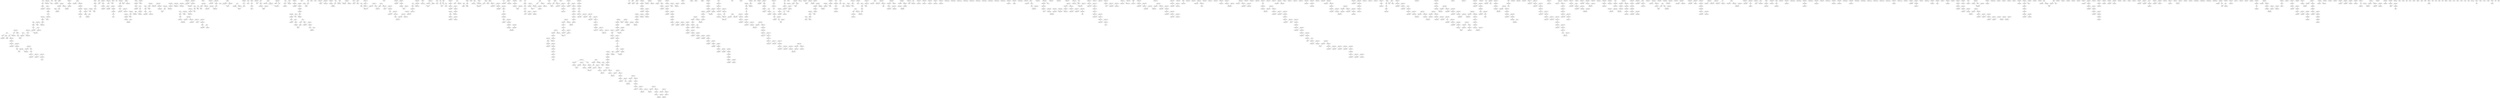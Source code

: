 digraph g
{

  /* list of nodes */
  "COQ5";
  "aaaT";
  "aacA4";
  "abgT_2";
  "acrB_3";
  "acrF_1";
  "acsAB_2";
  "actP_2";
  "acuI";
  "add_1";
  "adh_2";
  "alsE_2";
  "amaB_1";
  "amiC_3";
  "amiF";
  "ampG_2";
  "amyM";
  "ant1_1";
  "ant1_2";
  "appB";
  "apsI";
  "apxIB";
  "argE_3";
  "arlR";
  "aroP_2";
  "aroQ_2";
  "astD_2";
  "benM_1";
  "benM_3";
  "bhsA_1";
  "bisC_1";
  "bla_4";
  "btuD_8";
  "btuD_9";
  "casC";
  "catM_1";
  "ccdA";
  "ccdB";
  "ccmH";
  "ccmM";
  "celA_2";
  "chrB1";
  "chuR_2";
  "citA_1";
  "citB_1";
  "citC";
  "citD";
  "citE";
  "citF";
  "citG_1";
  "citS";
  "clpP_2";
  "clsB_2";
  "cmpR_4";
  "codA_2";
  "copR_2";
  "cra_3";
  "csbC";
  "csbX_3";
  "cscB_2";
  "cse3";
  "cusF_1";
  "cutC_2";
  "cutD_2";
  "cvaA";
  "cycB_2";
  "cynR_5";
  "cysS_2";
  "czcO";
  "dam_3";
  "dam_4";
  "dap";
  "dasR";
  "ddpA_2";
  "ddpB";
  "ddpC_3";
  "deoC_2";
  "dfrA";
  "dgkA_2";
  "dgoT_2";
  "dhbE";
  "dinG_2";
  "dinI_2";
  "dksA_2";
  "dltA";
  "dmlR_21";
  "dmsB";
  "dmsB_1";
  "dmsB_2";
  "dnaB_2";
  "dnaE1";
  "dnaT_2";
  "dosC";
  "dsbA_1";
  "ecoRIIR";
  "elfC";
  "elfD_1";
  "elfD_2";
  "emrE";
  "entD";
  "era_2";
  "erm";
  "etp";
  "fabG_1";
  "fabG_6";
  "fbpA";
  "fecA_1";
  "fecB";
  "fecC";
  "fecD";
  "fecE_2";
  "fecI";
  "fecR";
  "feuC_1";
  "fimC_1";
  "fimC_3";
  "fimD_5";
  "fimD_7";
  "fimF_2";
  "fimG_2";
  "fimH_2";
  "finO_2";
  "fliY_6";
  "flu";
  "fmdA";
  "focC";
  "folE2";
  "folP_2";
  "frlB_1";
  "fruA_3";
  "frwD";
  "fryA";
  "fucP_2";
  "fyuA";
  "gap1";
  "gap_1";
  "garP_1";
  "gatA";
  "gatB";
  "gatC_2";
  "gatD";
  "gatY";
  "gatZ";
  "gci";
  "gcvA_6";
  "ghrA_3";
  "glcR_3";
  "glnQ_8";
  "gltC_5";
  "gpFI_2";
  "gph_2";
  "groL_2";
  "group_1";
  "group_1000";
  "group_1001";
  "group_1004";
  "group_1010";
  "group_1012";
  "group_1014";
  "group_1015";
  "group_1016";
  "group_1017";
  "group_1018";
  "group_1019";
  "group_1020";
  "group_1021";
  "group_1022";
  "group_1025";
  "group_1026";
  "group_1027";
  "group_1029";
  "group_1030";
  "group_1031";
  "group_1032";
  "group_1033";
  "group_1034";
  "group_1035";
  "group_1036";
  "group_1037";
  "group_1038";
  "group_1039";
  "group_1041";
  "group_1045";
  "group_1048";
  "group_1050";
  "group_1054";
  "group_1055";
  "group_1056";
  "group_1058";
  "group_1059";
  "group_1060";
  "group_1061";
  "group_1063";
  "group_1064";
  "group_1065";
  "group_1066";
  "group_1067";
  "group_1068";
  "group_1069";
  "group_1070";
  "group_1071";
  "group_1072";
  "group_1073";
  "group_1074";
  "group_1075";
  "group_1076";
  "group_1077";
  "group_1078";
  "group_1079";
  "group_1080";
  "group_1082";
  "group_1092";
  "group_1093";
  "group_1094";
  "group_1097";
  "group_1099";
  "group_1101";
  "group_1102";
  "group_1103";
  "group_1107";
  "group_1108";
  "group_1109";
  "group_1110";
  "group_1111";
  "group_1112";
  "group_1113";
  "group_1114";
  "group_1115";
  "group_1116";
  "group_1117";
  "group_1118";
  "group_1119";
  "group_1120";
  "group_1121";
  "group_1122";
  "group_1123";
  "group_1124";
  "group_1125";
  "group_1127";
  "group_1129";
  "group_1130";
  "group_1132";
  "group_1133";
  "group_1134";
  "group_1135";
  "group_1136";
  "group_1137";
  "group_1138";
  "group_1139";
  "group_1141";
  "group_1143";
  "group_1144";
  "group_1145";
  "group_1146";
  "group_1147";
  "group_1148";
  "group_1150";
  "group_1151";
  "group_1152";
  "group_1153";
  "group_1154";
  "group_1156";
  "group_1157";
  "group_1158";
  "group_1159";
  "group_1160";
  "group_1161";
  "group_1162";
  "group_1163";
  "group_1164";
  "group_1165";
  "group_1166";
  "group_1167";
  "group_1168";
  "group_1169";
  "group_1170";
  "group_1171";
  "group_1172";
  "group_1173";
  "group_1174";
  "group_1175";
  "group_1176";
  "group_1177";
  "group_1178";
  "group_1179";
  "group_1180";
  "group_1181";
  "group_1182";
  "group_1183";
  "group_1184";
  "group_1185";
  "group_1186";
  "group_1187";
  "group_1188";
  "group_1189";
  "group_1190";
  "group_1191";
  "group_1192";
  "group_1193";
  "group_1194";
  "group_1195";
  "group_1196";
  "group_1197";
  "group_1198";
  "group_1199";
  "group_1200";
  "group_1201";
  "group_1202";
  "group_1203";
  "group_1204";
  "group_1205";
  "group_1206";
  "group_1207";
  "group_1208";
  "group_1209";
  "group_1210";
  "group_1211";
  "group_1212";
  "group_1213";
  "group_1214";
  "group_1215";
  "group_1216";
  "group_1222";
  "group_1223";
  "group_1226";
  "group_1227";
  "group_1228";
  "group_1229";
  "group_1230";
  "group_1231";
  "group_1232";
  "group_1234";
  "group_1236";
  "group_1238";
  "group_1239";
  "group_1240";
  "group_1241";
  "group_1242";
  "group_1246";
  "group_1247";
  "group_1248";
  "group_1249";
  "group_1250";
  "group_1251";
  "group_1252";
  "group_1253";
  "group_1254";
  "group_1255";
  "group_1256";
  "group_1257";
  "group_1258";
  "group_1259";
  "group_1260";
  "group_1261";
  "group_1262";
  "group_1263";
  "group_1265";
  "group_1266";
  "group_1267";
  "group_1268";
  "group_1269";
  "group_1277";
  "group_1278";
  "group_1279";
  "group_1280";
  "group_1285";
  "group_1286";
  "group_1287";
  "group_1288";
  "group_1289";
  "group_1290";
  "group_1291";
  "group_1293";
  "group_1294";
  "group_1296";
  "group_1299";
  "group_1300";
  "group_1301";
  "group_1302";
  "group_1303";
  "group_1304";
  "group_1305";
  "group_1306";
  "group_1307";
  "group_1309";
  "group_1310";
  "group_1311";
  "group_1312";
  "group_1313";
  "group_1314";
  "group_1315";
  "group_1316";
  "group_1317";
  "group_1318";
  "group_1319";
  "group_1320";
  "group_1321";
  "group_1322";
  "group_1323";
  "group_1324";
  "group_1326";
  "group_1327";
  "group_1328";
  "group_1329";
  "group_1330";
  "group_1331";
  "group_1332";
  "group_1333";
  "group_1334";
  "group_1335";
  "group_1336";
  "group_1337";
  "group_1340";
  "group_1341";
  "group_1342";
  "group_1343";
  "group_1345";
  "group_1346";
  "group_1347";
  "group_1348";
  "group_1349";
  "group_1350";
  "group_1351";
  "group_1352";
  "group_1353";
  "group_1354";
  "group_1355";
  "group_1356";
  "group_1357";
  "group_1358";
  "group_1359";
  "group_1360";
  "group_1361";
  "group_1362";
  "group_1363";
  "group_1364";
  "group_1365";
  "group_1366";
  "group_1367";
  "group_1370";
  "group_1371";
  "group_1372";
  "group_1373";
  "group_1374";
  "group_1375";
  "group_1378";
  "group_1380";
  "group_1381";
  "group_1382";
  "group_1383";
  "group_1384";
  "group_1385";
  "group_1386";
  "group_1387";
  "group_1388";
  "group_1389";
  "group_1390";
  "group_1391";
  "group_1392";
  "group_1393";
  "group_1394";
  "group_1395";
  "group_1398";
  "group_1399";
  "group_14";
  "group_1400";
  "group_1401";
  "group_1402";
  "group_1408";
  "group_1410";
  "group_1411";
  "group_1412";
  "group_1414";
  "group_1417";
  "group_1418";
  "group_1419";
  "group_1420";
  "group_1424";
  "group_1426";
  "group_1429";
  "group_1431";
  "group_1434";
  "group_1435";
  "group_1440";
  "group_1442";
  "group_1443";
  "group_1444";
  "group_1446";
  "group_1448";
  "group_1451";
  "group_1453";
  "group_1456";
  "group_1460";
  "group_1461";
  "group_1462";
  "group_1463";
  "group_1464";
  "group_1465";
  "group_1468";
  "group_1469";
  "group_1470";
  "group_1471";
  "group_1474";
  "group_1475";
  "group_1476";
  "group_1477";
  "group_1478";
  "group_1479";
  "group_1481";
  "group_1482";
  "group_1483";
  "group_1484";
  "group_1485";
  "group_1486";
  "group_1487";
  "group_1488";
  "group_1489";
  "group_1490";
  "group_1491";
  "group_1492";
  "group_1493";
  "group_1494";
  "group_1495";
  "group_1496";
  "group_1497";
  "group_1498";
  "group_1499";
  "group_1500";
  "group_1501";
  "group_1502";
  "group_1503";
  "group_1504";
  "group_1505";
  "group_1506";
  "group_1507";
  "group_1508";
  "group_1509";
  "group_1510";
  "group_1511";
  "group_1512";
  "group_1513";
  "group_1514";
  "group_1515";
  "group_1517";
  "group_1519";
  "group_1521";
  "group_1523";
  "group_1524";
  "group_1525";
  "group_1536";
  "group_1537";
  "group_1538";
  "group_1539";
  "group_1540";
  "group_1541";
  "group_1542";
  "group_1544";
  "group_1545";
  "group_1546";
  "group_1547";
  "group_1548";
  "group_1549";
  "group_1550";
  "group_1551";
  "group_1552";
  "group_1553";
  "group_1554";
  "group_1555";
  "group_1556";
  "group_1557";
  "group_1558";
  "group_1559";
  "group_1560";
  "group_1561";
  "group_1562";
  "group_1563";
  "group_1565";
  "group_1566";
  "group_1567";
  "group_1568";
  "group_1569";
  "group_1570";
  "group_1571";
  "group_1573";
  "group_1574";
  "group_1575";
  "group_1577";
  "group_1578";
  "group_1580";
  "group_1582";
  "group_1583";
  "group_1584";
  "group_1586";
  "group_1588";
  "group_1590";
  "group_1591";
  "group_1592";
  "group_1593";
  "group_1594";
  "group_1595";
  "group_1596";
  "group_1597";
  "group_1598";
  "group_1599";
  "group_16";
  "group_1600";
  "group_1601";
  "group_1602";
  "group_1603";
  "group_1604";
  "group_1605";
  "group_1606";
  "group_1607";
  "group_1608";
  "group_1609";
  "group_1610";
  "group_1611";
  "group_1612";
  "group_1613";
  "group_1614";
  "group_1615";
  "group_1616";
  "group_1617";
  "group_1619";
  "group_1621";
  "group_1622";
  "group_1624";
  "group_1625";
  "group_1626";
  "group_1627";
  "group_1628";
  "group_1629";
  "group_1630";
  "group_1632";
  "group_1633";
  "group_1642";
  "group_1644";
  "group_1647";
  "group_1648";
  "group_1649";
  "group_1650";
  "group_1651";
  "group_1652";
  "group_1653";
  "group_1654";
  "group_1655";
  "group_1656";
  "group_1657";
  "group_1658";
  "group_1659";
  "group_1660";
  "group_1661";
  "group_1664";
  "group_1666";
  "group_1669";
  "group_1671";
  "group_1672";
  "group_1677";
  "group_1678";
  "group_1679";
  "group_1680";
  "group_1681";
  "group_1682";
  "group_1685";
  "group_1686";
  "group_1688";
  "group_1689";
  "group_1690";
  "group_1691";
  "group_1692";
  "group_1693";
  "group_1694";
  "group_1695";
  "group_1696";
  "group_1697";
  "group_1698";
  "group_1699";
  "group_1702";
  "group_1703";
  "group_1704";
  "group_1705";
  "group_1706";
  "group_1708";
  "group_1709";
  "group_1710";
  "group_1711";
  "group_1712";
  "group_1713";
  "group_1714";
  "group_1715";
  "group_1716";
  "group_1717";
  "group_1718";
  "group_1719";
  "group_1720";
  "group_1721";
  "group_1722";
  "group_1723";
  "group_1724";
  "group_1725";
  "group_1726";
  "group_1727";
  "group_1728";
  "group_1729";
  "group_1730";
  "group_1731";
  "group_1732";
  "group_1733";
  "group_1734";
  "group_1735";
  "group_1736";
  "group_1737";
  "group_1738";
  "group_1739";
  "group_1740";
  "group_1742";
  "group_1743";
  "group_1745";
  "group_1749";
  "group_1750";
  "group_1751";
  "group_1752";
  "group_1753";
  "group_1754";
  "group_1755";
  "group_1756";
  "group_1757";
  "group_1758";
  "group_1759";
  "group_1760";
  "group_1761";
  "group_1762";
  "group_1763";
  "group_1764";
  "group_1765";
  "group_1766";
  "group_1767";
  "group_1769";
  "group_1770";
  "group_1771";
  "group_1772";
  "group_1775";
  "group_1776";
  "group_1777";
  "group_1779";
  "group_1782";
  "group_1784";
  "group_1785";
  "group_1787";
  "group_1788";
  "group_1789";
  "group_1791";
  "group_1792";
  "group_1793";
  "group_1794";
  "group_1797";
  "group_1798";
  "group_1799";
  "group_18";
  "group_1801";
  "group_1802";
  "group_1803";
  "group_1804";
  "group_1805";
  "group_1806";
  "group_1807";
  "group_1808";
  "group_1809";
  "group_1810";
  "group_1811";
  "group_1812";
  "group_1813";
  "group_1815";
  "group_1816";
  "group_1818";
  "group_1819";
  "group_1820";
  "group_1821";
  "group_1822";
  "group_1825";
  "group_1826";
  "group_1830";
  "group_1831";
  "group_1832";
  "group_1835";
  "group_1836";
  "group_1837";
  "group_1839";
  "group_1840";
  "group_1841";
  "group_1842";
  "group_1843";
  "group_1844";
  "group_1845";
  "group_1846";
  "group_1847";
  "group_1848";
  "group_1849";
  "group_1850";
  "group_1851";
  "group_1852";
  "group_1853";
  "group_1854";
  "group_1855";
  "group_1856";
  "group_1857";
  "group_1858";
  "group_1859";
  "group_1860";
  "group_1861";
  "group_1865";
  "group_1867";
  "group_1868";
  "group_1869";
  "group_1871";
  "group_1872";
  "group_1873";
  "group_1874";
  "group_1875";
  "group_1876";
  "group_1877";
  "group_1882";
  "group_1883";
  "group_1884";
  "group_1885";
  "group_1886";
  "group_1887";
  "group_1888";
  "group_1890";
  "group_1891";
  "group_1892";
  "group_1893";
  "group_1894";
  "group_1895";
  "group_1896";
  "group_1897";
  "group_1898";
  "group_1900";
  "group_1903";
  "group_1904";
  "group_1905";
  "group_1906";
  "group_1907";
  "group_1908";
  "group_1909";
  "group_1910";
  "group_1911";
  "group_1912";
  "group_1913";
  "group_1914";
  "group_1915";
  "group_1917";
  "group_1918";
  "group_1920";
  "group_1921";
  "group_1922";
  "group_1924";
  "group_1925";
  "group_1927";
  "group_1929";
  "group_1931";
  "group_1932";
  "group_1934";
  "group_1935";
  "group_1936";
  "group_1937";
  "group_1939";
  "group_1940";
  "group_1941";
  "group_1942";
  "group_1943";
  "group_1944";
  "group_1945";
  "group_1946";
  "group_1947";
  "group_1949";
  "group_1950";
  "group_1952";
  "group_1953";
  "group_1956";
  "group_1957";
  "group_1958";
  "group_1959";
  "group_1960";
  "group_1961";
  "group_1962";
  "group_1966";
  "group_1967";
  "group_1968";
  "group_1969";
  "group_1971";
  "group_1973";
  "group_1974";
  "group_1975";
  "group_1976";
  "group_1977";
  "group_2";
  "group_2620";
  "group_2621";
  "group_275";
  "group_276";
  "group_285";
  "group_286";
  "group_287";
  "group_288";
  "group_291";
  "group_292";
  "group_293";
  "group_294";
  "group_296";
  "group_297";
  "group_298";
  "group_299";
  "group_300";
  "group_301";
  "group_302";
  "group_303";
  "group_304";
  "group_305";
  "group_306";
  "group_307";
  "group_308";
  "group_309";
  "group_310";
  "group_311";
  "group_312";
  "group_313";
  "group_314";
  "group_315";
  "group_316";
  "group_317";
  "group_318";
  "group_319";
  "group_320";
  "group_321";
  "group_322";
  "group_323";
  "group_324";
  "group_325";
  "group_326";
  "group_327";
  "group_330";
  "group_331";
  "group_333";
  "group_336";
  "group_337";
  "group_338";
  "group_339";
  "group_340";
  "group_341";
  "group_3412";
  "group_342";
  "group_345";
  "group_346";
  "group_347";
  "group_348";
  "group_349";
  "group_351";
  "group_352";
  "group_353";
  "group_354";
  "group_355";
  "group_356";
  "group_357";
  "group_358";
  "group_359";
  "group_36";
  "group_362";
  "group_364";
  "group_365";
  "group_366";
  "group_3672";
  "group_3673";
  "group_368";
  "group_37";
  "group_370";
  "group_375";
  "group_376";
  "group_377";
  "group_378";
  "group_380";
  "group_381";
  "group_382";
  "group_384";
  "group_390";
  "group_391";
  "group_393";
  "group_394";
  "group_395";
  "group_396";
  "group_397";
  "group_398";
  "group_399";
  "group_4";
  "group_401";
  "group_406";
  "group_407";
  "group_408";
  "group_410";
  "group_411";
  "group_412";
  "group_415";
  "group_416";
  "group_417";
  "group_422";
  "group_423";
  "group_424";
  "group_425";
  "group_426";
  "group_427";
  "group_428";
  "group_429";
  "group_430";
  "group_431";
  "group_432";
  "group_433";
  "group_434";
  "group_439";
  "group_44";
  "group_441";
  "group_442";
  "group_4431";
  "group_4432";
  "group_444";
  "group_446";
  "group_447";
  "group_448";
  "group_449";
  "group_451";
  "group_452";
  "group_453";
  "group_455";
  "group_458";
  "group_459";
  "group_46";
  "group_460";
  "group_462";
  "group_463";
  "group_464";
  "group_465";
  "group_466";
  "group_467";
  "group_468";
  "group_47";
  "group_477";
  "group_478";
  "group_479";
  "group_48";
  "group_480";
  "group_481";
  "group_484";
  "group_487";
  "group_49";
  "group_490";
  "group_491";
  "group_492";
  "group_493";
  "group_494";
  "group_495";
  "group_496";
  "group_497";
  "group_498";
  "group_499";
  "group_50";
  "group_500";
  "group_501";
  "group_502";
  "group_503";
  "group_504";
  "group_505";
  "group_506";
  "group_507";
  "group_509";
  "group_51";
  "group_510";
  "group_512";
  "group_513";
  "group_514";
  "group_515";
  "group_516";
  "group_517";
  "group_518";
  "group_519";
  "group_520";
  "group_521";
  "group_523";
  "group_524";
  "group_525";
  "group_526";
  "group_527";
  "group_528";
  "group_529";
  "group_530";
  "group_531";
  "group_532";
  "group_533";
  "group_535";
  "group_536";
  "group_538";
  "group_539";
  "group_540";
  "group_541";
  "group_542";
  "group_543";
  "group_544";
  "group_546";
  "group_547";
  "group_548";
  "group_549";
  "group_551";
  "group_552";
  "group_553";
  "group_554";
  "group_555";
  "group_556";
  "group_557";
  "group_558";
  "group_561";
  "group_563";
  "group_564";
  "group_566";
  "group_567";
  "group_568";
  "group_569";
  "group_572";
  "group_573";
  "group_574";
  "group_575";
  "group_576";
  "group_580";
  "group_581";
  "group_582";
  "group_585";
  "group_587";
  "group_590";
  "group_591";
  "group_593";
  "group_594";
  "group_597";
  "group_598";
  "group_599";
  "group_600";
  "group_603";
  "group_605";
  "group_606";
  "group_607";
  "group_609";
  "group_6094";
  "group_6095";
  "group_610";
  "group_611";
  "group_613";
  "group_614";
  "group_616";
  "group_618";
  "group_619";
  "group_622";
  "group_623";
  "group_625";
  "group_6259";
  "group_626";
  "group_6260";
  "group_630";
  "group_631";
  "group_632";
  "group_633";
  "group_637";
  "group_638";
  "group_639";
  "group_640";
  "group_641";
  "group_642";
  "group_643";
  "group_644";
  "group_645";
  "group_646";
  "group_647";
  "group_648";
  "group_649";
  "group_650";
  "group_651";
  "group_652";
  "group_653";
  "group_654";
  "group_655";
  "group_656";
  "group_657";
  "group_658";
  "group_659";
  "group_660";
  "group_661";
  "group_663";
  "group_664";
  "group_665";
  "group_666";
  "group_667";
  "group_668";
  "group_669";
  "group_670";
  "group_671";
  "group_673";
  "group_674";
  "group_675";
  "group_676";
  "group_677";
  "group_679";
  "group_681";
  "group_682";
  "group_683";
  "group_684";
  "group_686";
  "group_687";
  "group_688";
  "group_689";
  "group_690";
  "group_691";
  "group_692";
  "group_695";
  "group_697";
  "group_699";
  "group_700";
  "group_702";
  "group_703";
  "group_704";
  "group_706";
  "group_707";
  "group_708";
  "group_709";
  "group_710";
  "group_711";
  "group_712";
  "group_713";
  "group_714";
  "group_715";
  "group_716";
  "group_717";
  "group_718";
  "group_719";
  "group_720";
  "group_721";
  "group_722";
  "group_723";
  "group_724";
  "group_725";
  "group_726";
  "group_727";
  "group_729";
  "group_730";
  "group_731";
  "group_732";
  "group_733";
  "group_734";
  "group_735";
  "group_736";
  "group_737";
  "group_738";
  "group_739";
  "group_740";
  "group_741";
  "group_742";
  "group_743";
  "group_744";
  "group_745";
  "group_746";
  "group_747";
  "group_748";
  "group_749";
  "group_750";
  "group_751";
  "group_752";
  "group_753";
  "group_754";
  "group_756";
  "group_758";
  "group_759";
  "group_760";
  "group_761";
  "group_762";
  "group_763";
  "group_764";
  "group_765";
  "group_766";
  "group_767";
  "group_768";
  "group_769";
  "group_770";
  "group_771";
  "group_772";
  "group_773";
  "group_774";
  "group_775";
  "group_776";
  "group_777";
  "group_778";
  "group_779";
  "group_780";
  "group_781";
  "group_782";
  "group_783";
  "group_784";
  "group_786";
  "group_787";
  "group_788";
  "group_789";
  "group_790";
  "group_791";
  "group_792";
  "group_793";
  "group_795";
  "group_796";
  "group_797";
  "group_798";
  "group_799";
  "group_800";
  "group_801";
  "group_802";
  "group_803";
  "group_804";
  "group_805";
  "group_806";
  "group_807";
  "group_808";
  "group_809";
  "group_810";
  "group_811";
  "group_812";
  "group_813";
  "group_814";
  "group_817";
  "group_818";
  "group_819";
  "group_821";
  "group_822";
  "group_823";
  "group_824";
  "group_825";
  "group_826";
  "group_827";
  "group_828";
  "group_829";
  "group_830";
  "group_831";
  "group_833";
  "group_834";
  "group_835";
  "group_836";
  "group_837";
  "group_838";
  "group_839";
  "group_840";
  "group_841";
  "group_842";
  "group_843";
  "group_844";
  "group_845";
  "group_846";
  "group_847";
  "group_848";
  "group_849";
  "group_850";
  "group_851";
  "group_852";
  "group_853";
  "group_854";
  "group_855";
  "group_856";
  "group_857";
  "group_858";
  "group_859";
  "group_860";
  "group_861";
  "group_862";
  "group_863";
  "group_864";
  "group_865";
  "group_866";
  "group_867";
  "group_868";
  "group_869";
  "group_870";
  "group_871";
  "group_872";
  "group_873";
  "group_874";
  "group_875";
  "group_876";
  "group_877";
  "group_878";
  "group_879";
  "group_880";
  "group_881";
  "group_882";
  "group_883";
  "group_884";
  "group_886";
  "group_887";
  "group_888";
  "group_889";
  "group_890";
  "group_891";
  "group_892";
  "group_893";
  "group_895";
  "group_898";
  "group_899";
  "group_901";
  "group_904";
  "group_910";
  "group_911";
  "group_912";
  "group_914";
  "group_917";
  "group_918";
  "group_919";
  "group_920";
  "group_921";
  "group_922";
  "group_923";
  "group_924";
  "group_925";
  "group_926";
  "group_927";
  "group_928";
  "group_929";
  "group_930";
  "group_931";
  "group_932";
  "group_933";
  "group_935";
  "group_936";
  "group_937";
  "group_938";
  "group_939";
  "group_940";
  "group_941";
  "group_942";
  "group_944";
  "group_950";
  "group_951";
  "group_952";
  "group_953";
  "group_954";
  "group_955";
  "group_956";
  "group_957";
  "group_958";
  "group_959";
  "group_960";
  "group_961";
  "group_962";
  "group_963";
  "group_964";
  "group_968";
  "group_970";
  "group_971";
  "group_973";
  "group_974";
  "group_975";
  "group_976";
  "group_977";
  "group_978";
  "group_979";
  "group_980";
  "group_981";
  "group_982";
  "group_983";
  "group_984";
  "group_985";
  "group_986";
  "group_987";
  "group_988";
  "group_989";
  "group_990";
  "group_992";
  "group_993";
  "group_995";
  "group_996";
  "group_997";
  "group_998";
  "group_999";
  "gsiB_1";
  "gsiC_2";
  "gsiD_2";
  "gtfA";
  "hemB_2";
  "higA_1";
  "higB-2";
  "higB2";
  "hin_1";
  "hin_2";
  "hin_3";
  "hin_4";
  "hlyB";
  "hsdR";
  "htrE_1";
  "hyuC";
  "icd_1";
  "imm";
  "inhA";
  "intA_1";
  "intA_3";
  "intA_4";
  "intA_5";
  "intA_6";
  "intQ";
  "intS_1";
  "intS_2";
  "intS_3";
  "intS_4";
  "intS_5";
  "iprA_2";
  "irtA";
  "kdgM_1";
  "klcA_1";
  "klcA_3";
  "klcA_4";
  "lacC_2";
  "lacY_1";
  "lacZ_1";
  "lamB_3";
  "leuE_1";
  "lexA_2";
  "lldD_3";
  "lpdC_1";
  "lpfA_2";
  "lpfB_1";
  "lptB_4";
  "lpxD_3";
  "lpxL_2";
  "lpxT";
  "lrp_3";
  "lysN_1";
  "lysN_2";
  "malG_3";
  "malP_4";
  "malT_2";
  "manP_2";
  "manZ_1";
  "mbeC";
  "mbtI";
  "mccF";
  "mcr-8.1";
  "mdtB_1";
  "mdtE";
  "merA";
  "merC";
  "merP";
  "merT";
  "metR_1";
  "mhpT";
  "mngR_3";
  "mnmC_2";
  "mntA_2";
  "mntB_6";
  "mntB_7";
  "mntC";
  "moaA_2";
  "modF";
  "mshA";
  "mshA_1";
  "mshA_2";
  "msmX";
  "murR_2";
  "nagC_3";
  "nagK_2";
  "ngcG";
  "noc_1";
  "norR_1";
  "novR";
  "nplT";
  "nrdA_2";
  "nrdB_2";
  "nudL";
  "oadG";
  "ompC";
  "oppD_1";
  "oppD_3";
  "oppF_3";
  "otnK";
  "parM_2";
  "pdeB_2";
  "pdeB_3";
  "pdeG";
  "pdeG_1";
  "pdeG_2";
  "pdeG_3";
  "pemI_1";
  "pemK_1";
  "pglA";
  "pglC";
  "phnE";
  "phnV_2";
  "phoH_2";
  "pikAV";
  "polC";
  "potH_2";
  "ppsC_2";
  "pspA_1";
  "ptlA";
  "ptlE";
  "ptxB";
  "ptxD";
  "purR_3";
  "pyrC_1";
  "rbsK_1";
  "rcsC_4";
  "rdgC_2";
  "recA_2";
  "recB_2";
  "recE";
  "recF_1";
  "recF_3";
  "repA_1";
  "repA_2";
  "repA_3";
  "repB_1";
  "rfbD";
  "rfnT";
  "rnhA_1";
  "rop";
  "rrrD_1";
  "rrrD_2";
  "rsbW";
  "rssB_2";
  "rstB_2";
  "rusA_1";
  "rusA_2";
  "rutC_3";
  "rutD_1";
  "sasA_1";
  "sasA_3";
  "sbmC_2";
  "scaC";
  "scmP_2";
  "sdcS";
  "selO_1";
  "shlB_1";
  "smf-1";
  "sopB_1";
  "sorB_1";
  "sorC_1";
  "srlR_3";
  "srlR_4";
  "srpC";
  "surE_2";
  "tagG";
  "tagH";
  "tam_1";
  "tap";
  "tetA";
  "tetR";
  "thrS_2";
  "thyA_2";
  "tnpR";
  "traC_1";
  "traC_3";
  "traI_1";
  "traI_3";
  "traJ";
  "traM_2";
  "traS_1";
  "traS_2";
  "traV_2";
  "trxA_1";
  "ttdA";
  "ttdB";
  "ttuB_3";
  "ttuB_4";
  "ttuC'";
  "ttuD";
  "tuaB";
  "tyrB_2";
  "ubiX_2";
  "ulaA_2";
  "umuC_3";
  "uvrD_2";
  "vapC_2";
  "vbhT";
  "virB4";
  "virB9";
  "xerC_1";
  "xerC_2";
  "xerC_3";
  "xerC_5";
  "xerC_8";
  "xni";
  "xylB_3";
  "yadV_1";
  "ybcO";
  "ycgR_2";
  "yciC_1";
  "yciC_2";
  "ydfK_1";
  "ydjE_2";
  "ydjE_3";
  "ydjF_2";
  "ydjG";
  "ydjH_2";
  "ydjI";
  "ydjJ";
  "yedK_2";
  "yfjZ";
  "ygbT";
  "yhcH";
  "yhdJ";
  "yhjQ";
  "yhjV";
  "yiaW_2";
  "yibF_2";
  "yibH_2";
  "yidH_2";
  "yihV_2";
  "yijE";
  "yjgH";
  "ykfI";
  "ylpA";
  "ylpA_1";
  "ylpA_2";
  "ymoA_2";
  "ymoA_3";
  "ynfQ";
  "yphB";
  "ypjF";
  "yraI_3";
  "yraJ";

  /* list of edges */
  "COQ5" -> "group_1456" [weight = "1"];
  "aacA4" -> "group_2621" [weight = "1"];
  "abgT_2" -> "group_535" [weight = "1"];
  "acrB_3" -> "group_1580" [weight = "1"];
  "acrB_3" -> "group_1582" [weight = "1"];
  "acrF_1" -> "mdtE" [weight = "1"];
  "acsAB_2" -> "group_564" [weight = "1"];
  "acsAB_2" -> "group_566" [weight = "1"];
  "alsE_2" -> "group_1408" [weight = "1"];
  "amiF" -> "group_1296" [weight = "1"];
  "amiF" -> "group_46" [weight = "1"];
  "ampG_2" -> "mbtI" [weight = "1"];
  "amyM" -> "msmX" [weight = "1"];
  "ant1_1" -> "emrE" [weight = "1"];
  "appB" -> "group_591" [weight = "1"];
  "appB" -> "group_593" [weight = "1"];
  "apsI" -> "murR_2" [weight = "1"];
  "argE_3" -> "group_1622" [weight = "1"];
  "argE_3" -> "group_1624" [weight = "1"];
  "aroP_2" -> "group_490" [weight = "1"];
  "aroQ_2" -> "ghrA_3" [weight = "1"];
  "benM_1" -> "ttuB_3" [weight = "1"];
  "benM_3" -> "ttuB_4" [weight = "1"];
  "bla_4" -> "ant1_2" [weight = "1"];
  "casC" -> "cse3" [weight = "1"];
  "casC" -> "group_455" [weight = "1"];
  "catM_1" -> "lpdC_1" [weight = "1"];
  "ccdA" -> "ccdB" [weight = "1"];
  "ccdA" -> "group_1772" [weight = "1"];
  "ccdB" -> "group_1775" [weight = "1"];
  "chrB1" -> "group_1370" [weight = "1"];
  "chuR_2" -> "group_1414" [weight = "1"];
  "citA_1" -> "citB_1" [weight = "1"];
  "citC" -> "citD" [weight = "1"];
  "citC" -> "citS" [weight = "1"];
  "citD" -> "citE" [weight = "1"];
  "citF" -> "citE" [weight = "1"];
  "citF" -> "citG_1" [weight = "1"];
  "clpP_2" -> "group_523" [weight = "1"];
  "copR_2" -> "mcr-8.1" [weight = "1"];
  "copR_2" -> "sasA_3" [weight = "1"];
  "cra_3" -> "group_1934" [weight = "1"];
  "csbX_3" -> "apsI" [weight = "1"];
  "cse3" -> "group_458" [weight = "1"];
  "cutC_2" -> "cutD_2" [weight = "1"];
  "cutD_2" -> "frwD" [weight = "1"];
  "cvaA" -> "group_412" [weight = "1"];
  "cycB_2" -> "group_1745" [weight = "1"];
  "cysS_2" -> "group_1440" [weight = "1"];
  "cysS_2" -> "group_1442" [weight = "1"];
  "czcO" -> "group_1621" [weight = "1"];
  "dam_3" -> "group_786" [weight = "1"];
  "dam_4" -> "group_1702" [weight = "1"];
  "dap" -> "group_1685" [weight = "1"];
  "dasR" -> "group_1099" [weight = "1"];
  "ddpB" -> "ddpA_2" [weight = "1"];
  "ddpB" -> "ddpC_3" [weight = "1"];
  "deoC_2" -> "srlR_4" [weight = "1"];
  "deoC_2" -> "xylB_3" [weight = "1"];
  "dfrA" -> "group_699" [weight = "1"];
  "dgkA_2" -> "group_1677" [weight = "1"];
  "dgkA_2" -> "sasA_3" [weight = "1"];
  "dgoT_2" -> "group_585" [weight = "1"];
  "dgoT_2" -> "scmP_2" [weight = "1"];
  "dksA_2" -> "yciC_1" [weight = "1"];
  "dltA" -> "COQ5" [weight = "1"];
  "dltA" -> "group_1453" [weight = "1"];
  "dmlR_21" -> "group_1949" [weight = "1"];
  "dmsB" -> "dmsB" [weight = "1"];
  "dnaB_2" -> "group_509" [weight = "1"];
  "dnaE1" -> "group_673" [weight = "1"];
  "dnaT_2" -> "group_1154" [weight = "1"];
  "dnaT_2" -> "group_1156" [weight = "1"];
  "ecoRIIR" -> "group_2621" [weight = "1"];
  "elfD_1" -> "group_625" [weight = "1"];
  "elfD_2" -> "yraI_3" [weight = "1"];
  "emrE" -> "folP_2" [weight = "1"];
  "era_2" -> "group_611" [weight = "1"];
  "era_2" -> "group_613" [weight = "1"];
  "etp" -> "group_382" [weight = "1"];
  "etp" -> "group_384" [weight = "1"];
  "fabG_6" -> "yhcH" [weight = "1"];
  "fecA_1" -> "fecB" [weight = "1"];
  "fecA_1" -> "fecR" [weight = "1"];
  "fecC" -> "fecB" [weight = "1"];
  "fecC" -> "fecD" [weight = "1"];
  "fecE_2" -> "fecD" [weight = "1"];
  "fecR" -> "fecI" [weight = "1"];
  "feuC_1" -> "group_1446" [weight = "1"];
  "feuC_1" -> "group_1448" [weight = "1"];
  "fimC_3" -> "fimC_3" [weight = "1"];
  "fimF_2" -> "fimD_7" [weight = "1"];
  "fimF_2" -> "fimG_2" [weight = "1"];
  "fimH_2" -> "fimG_2" [weight = "1"];
  "finO_2" -> "group_1890" [weight = "1"];
  "flu" -> "group_614" [weight = "1"];
  "flu" -> "group_616" [weight = "1"];
  "fmdA" -> "group_1285" [weight = "1"];
  "focC" -> "elfC" [weight = "1"];
  "focC" -> "lpfA_2" [weight = "1"];
  "folE2" -> "ccmM" [weight = "1"];
  "folE2" -> "dksA_2" [weight = "1"];
  "frlB_1" -> "group_1045" [weight = "1"];
  "frlB_1" -> "norR_1" [weight = "1"];
  "fruA_3" -> "cutC_2" [weight = "1"];
  "fryA" -> "manP_2" [weight = "1"];
  "fucP_2" -> "group_1408" [weight = "1"];
  "fucP_2" -> "group_1410" [weight = "1"];
  "fyuA" -> "dhbE" [weight = "1"];
  "fyuA" -> "group_1460" [weight = "1"];
  "gap1" -> "gap_1" [weight = "1"];
  "gatA" -> "gatZ" [weight = "1"];
  "gatB" -> "gatA" [weight = "1"];
  "gatC_2" -> "gatB" [weight = "1"];
  "gatC_2" -> "gatD" [weight = "1"];
  "gatY" -> "group_1226" [weight = "1"];
  "gatZ" -> "group_1222" [weight = "1"];
  "gci" -> "ddpA_2" [weight = "1"];
  "gcvA_6" -> "group_600" [weight = "1"];
  "ghrA_3" -> "gltC_5" [weight = "1"];
  "glcR_3" -> "xylB_3" [weight = "1"];
  "glnQ_8" -> "ptxB" [weight = "1"];
  "gpFI_2" -> "group_758" [weight = "1"];
  "gph_2" -> "group_1521" [weight = "1"];
  "gph_2" -> "group_1523" [weight = "1"];
  "groL_2" -> "group_1012" [weight = "1"];
  "group_1000" -> "group_999" [weight = "1"];
  "group_1001" -> "tetR" [weight = "1"];
  "group_1010" -> "groL_2" [weight = "1"];
  "group_1012" -> "erm" [weight = "1"];
  "group_1014" -> "group_1015" [weight = "1"];
  "group_1016" -> "group_1017" [weight = "1"];
  "group_1018" -> "group_1019" [weight = "1"];
  "group_1021" -> "group_1022" [weight = "1"];
  "group_1025" -> "group_1025" [weight = "1"];
  "group_1026" -> "group_1026" [weight = "1"];
  "group_1027" -> "group_1027" [weight = "1"];
  "group_1029" -> "group_1029" [weight = "1"];
  "group_1030" -> "group_1030" [weight = "1"];
  "group_1031" -> "group_1031" [weight = "1"];
  "group_1032" -> "group_1032" [weight = "1"];
  "group_1033" -> "group_1033" [weight = "1"];
  "group_1034" -> "group_1034" [weight = "1"];
  "group_1035" -> "group_1035" [weight = "1"];
  "group_1036" -> "group_1037" [weight = "1"];
  "group_1038" -> "group_4" [weight = "1"];
  "group_1039" -> "group_1039" [weight = "1"];
  "group_1041" -> "sorB_1" [weight = "1"];
  "group_1055" -> "group_1054" [weight = "1"];
  "group_1058" -> "group_1059" [weight = "1"];
  "group_1058" -> "intS_1" [weight = "1"];
  "group_1059" -> "group_1060" [weight = "1"];
  "group_1060" -> "group_1061" [weight = "1"];
  "group_1061" -> "recF_1" [weight = "1"];
  "group_1063" -> "group_1064" [weight = "1"];
  "group_1063" -> "recF_1" [weight = "1"];
  "group_1064" -> "group_1065" [weight = "1"];
  "group_1066" -> "group_1065" [weight = "1"];
  "group_1067" -> "group_1066" [weight = "1"];
  "group_1067" -> "group_1068" [weight = "1"];
  "group_1069" -> "group_1068" [weight = "1"];
  "group_1069" -> "group_1070" [weight = "1"];
  "group_1071" -> "group_1070" [weight = "1"];
  "group_1072" -> "group_1071" [weight = "1"];
  "group_1073" -> "group_1072" [weight = "1"];
  "group_1073" -> "group_1074" [weight = "1"];
  "group_1074" -> "group_1075" [weight = "1"];
  "group_1075" -> "group_1076" [weight = "1"];
  "group_1077" -> "group_1076" [weight = "1"];
  "group_1077" -> "group_1078" [weight = "1"];
  "group_1079" -> "group_1078" [weight = "1"];
  "group_1079" -> "group_1080" [weight = "1"];
  "group_1080" -> "ypjF" [weight = "1"];
  "group_1097" -> "add_1" [weight = "1"];
  "group_1097" -> "dasR" [weight = "1"];
  "group_1099" -> "yihV_2" [weight = "1"];
  "group_1102" -> "group_1101" [weight = "1"];
  "group_1102" -> "group_1103" [weight = "1"];
  "group_1107" -> "group_1108" [weight = "1"];
  "group_1107" -> "oppD_1" [weight = "1"];
  "group_1108" -> "group_1109" [weight = "1"];
  "group_1110" -> "group_1109" [weight = "1"];
  "group_1111" -> "group_1112" [weight = "1"];
  "group_1112" -> "group_1113" [weight = "1"];
  "group_1114" -> "group_1113" [weight = "1"];
  "group_1114" -> "group_1115" [weight = "1"];
  "group_1115" -> "group_1116" [weight = "1"];
  "group_1116" -> "group_1117" [weight = "1"];
  "group_1117" -> "group_1118" [weight = "1"];
  "group_1118" -> "group_1119" [weight = "1"];
  "group_1120" -> "group_1119" [weight = "1"];
  "group_1120" -> "group_1121" [weight = "1"];
  "group_1121" -> "group_1122" [weight = "1"];
  "group_1122" -> "group_1123" [weight = "1"];
  "group_1124" -> "group_1123" [weight = "1"];
  "group_1124" -> "group_1125" [weight = "1"];
  "group_1125" -> "xerC_1" [weight = "1"];
  "group_1130" -> "group_285" [weight = "1"];
  "group_1132" -> "group_1133" [weight = "1"];
  "group_1132" -> "hin_1" [weight = "1"];
  "group_1134" -> "group_1133" [weight = "1"];
  "group_1134" -> "group_1135" [weight = "1"];
  "group_1137" -> "group_1136" [weight = "1"];
  "group_1137" -> "group_1138" [weight = "1"];
  "group_1143" -> "group_1144" [weight = "1"];
  "group_1144" -> "group_1145" [weight = "1"];
  "group_1145" -> "group_1146" [weight = "1"];
  "group_1147" -> "group_1146" [weight = "1"];
  "group_1147" -> "group_1148" [weight = "1"];
  "group_1148" -> "recE" [weight = "1"];
  "group_1151" -> "group_1150" [weight = "1"];
  "group_1151" -> "group_1152" [weight = "1"];
  "group_1152" -> "group_1153" [weight = "1"];
  "group_1154" -> "group_1153" [weight = "1"];
  "group_1157" -> "group_1156" [weight = "1"];
  "group_1157" -> "group_1158" [weight = "1"];
  "group_1158" -> "group_1159" [weight = "1"];
  "group_1159" -> "group_3672" [weight = "1"];
  "group_1160" -> "group_1161" [weight = "1"];
  "group_1162" -> "group_1161" [weight = "1"];
  "group_1162" -> "group_1163" [weight = "1"];
  "group_1163" -> "group_1164" [weight = "1"];
  "group_1165" -> "group_1164" [weight = "1"];
  "group_1166" -> "group_1165" [weight = "1"];
  "group_1166" -> "group_1167" [weight = "1"];
  "group_1167" -> "group_1168" [weight = "1"];
  "group_1168" -> "group_1169" [weight = "1"];
  "group_1169" -> "group_1170" [weight = "1"];
  "group_1170" -> "group_1171" [weight = "1"];
  "group_1172" -> "group_1171" [weight = "1"];
  "group_1172" -> "group_1173" [weight = "1"];
  "group_1173" -> "group_1174" [weight = "1"];
  "group_1174" -> "group_1175" [weight = "1"];
  "group_1175" -> "group_1176" [weight = "1"];
  "group_1177" -> "group_1176" [weight = "1"];
  "group_1177" -> "group_1178" [weight = "1"];
  "group_1179" -> "group_1178" [weight = "1"];
  "group_1179" -> "group_1180" [weight = "1"];
  "group_1180" -> "group_1181" [weight = "1"];
  "group_1181" -> "group_1182" [weight = "1"];
  "group_1183" -> "group_1182" [weight = "1"];
  "group_1183" -> "group_1184" [weight = "1"];
  "group_1185" -> "group_1184" [weight = "1"];
  "group_1185" -> "group_1186" [weight = "1"];
  "group_1186" -> "group_1187" [weight = "1"];
  "group_1188" -> "group_1187" [weight = "1"];
  "group_1189" -> "group_1188" [weight = "1"];
  "group_1190" -> "group_1189" [weight = "1"];
  "group_1190" -> "group_1191" [weight = "1"];
  "group_1191" -> "group_1192" [weight = "1"];
  "group_1193" -> "group_1194" [weight = "1"];
  "group_1194" -> "group_1195" [weight = "1"];
  "group_1196" -> "group_1195" [weight = "1"];
  "group_1196" -> "group_1197" [weight = "1"];
  "group_1197" -> "group_1198" [weight = "1"];
  "group_1199" -> "group_1198" [weight = "1"];
  "group_1199" -> "group_1200" [weight = "1"];
  "group_1201" -> "group_1200" [weight = "1"];
  "group_1202" -> "group_1201" [weight = "1"];
  "group_1202" -> "group_1203" [weight = "1"];
  "group_1203" -> "group_1204" [weight = "1"];
  "group_1205" -> "group_1204" [weight = "1"];
  "group_1205" -> "group_1206" [weight = "1"];
  "group_1206" -> "group_1207" [weight = "1"];
  "group_1207" -> "group_1208" [weight = "1"];
  "group_1209" -> "group_1208" [weight = "1"];
  "group_1209" -> "group_1210" [weight = "1"];
  "group_1210" -> "group_1211" [weight = "1"];
  "group_1212" -> "group_1211" [weight = "1"];
  "group_1212" -> "group_1213" [weight = "1"];
  "group_1215" -> "group_1216" [weight = "1"];
  "group_1216" -> "gatD" [weight = "1"];
  "group_1223" -> "group_1222" [weight = "1"];
  "group_1226" -> "group_1227" [weight = "1"];
  "group_1228" -> "group_1229" [weight = "1"];
  "group_1229" -> "group_1230" [weight = "1"];
  "group_1231" -> "group_1230" [weight = "1"];
  "group_1231" -> "group_1232" [weight = "1"];
  "group_1241" -> "group_1240" [weight = "1"];
  "group_1241" -> "group_1242" [weight = "1"];
  "group_1242" -> "intS_3" [weight = "1"];
  "group_1249" -> "group_1250" [weight = "1"];
  "group_1251" -> "group_1252" [weight = "1"];
  "group_1252" -> "group_1253" [weight = "1"];
  "group_1254" -> "group_1253" [weight = "1"];
  "group_1256" -> "group_1255" [weight = "1"];
  "group_1256" -> "group_1257" [weight = "1"];
  "group_1257" -> "group_1258" [weight = "1"];
  "group_1259" -> "group_1258" [weight = "1"];
  "group_1259" -> "group_1260" [weight = "1"];
  "group_1261" -> "group_1262" [weight = "1"];
  "group_1263" -> "group_1262" [weight = "1"];
  "group_1263" -> "group_2" [weight = "1"];
  "group_1266" -> "group_1265" [weight = "1"];
  "group_1266" -> "group_1267" [weight = "1"];
  "group_1268" -> "group_1267" [weight = "1"];
  "group_1269" -> "fecE_2" [weight = "1"];
  "group_1269" -> "group_1268" [weight = "1"];
  "group_1277" -> "fecI" [weight = "1"];
  "group_1277" -> "group_1278" [weight = "1"];
  "group_1278" -> "group_1279" [weight = "1"];
  "group_1280" -> "group_1279" [weight = "1"];
  "group_1280" -> "gsiD_2" [weight = "1"];
  "group_1285" -> "group_1286" [weight = "1"];
  "group_1287" -> "group_1286" [weight = "1"];
  "group_1288" -> "group_1287" [weight = "1"];
  "group_1288" -> "group_1289" [weight = "1"];
  "group_1289" -> "group_1290" [weight = "1"];
  "group_1291" -> "amiC_3" [weight = "1"];
  "group_1291" -> "group_1290" [weight = "1"];
  "group_1293" -> "amiC_3" [weight = "1"];
  "group_1293" -> "group_1294" [weight = "1"];
  "group_1294" -> "lptB_4" [weight = "1"];
  "group_1299" -> "group_1300" [weight = "1"];
  "group_1299" -> "group_49" [weight = "1"];
  "group_1300" -> "group_1" [weight = "1"];
  "group_1302" -> "group_1301" [weight = "1"];
  "group_1302" -> "group_1303" [weight = "1"];
  "group_1307" -> "intQ" [weight = "1"];
  "group_1309" -> "group_1310" [weight = "1"];
  "group_1310" -> "group_1311" [weight = "1"];
  "group_1312" -> "group_1311" [weight = "1"];
  "group_1313" -> "group_1312" [weight = "1"];
  "group_1313" -> "group_1314" [weight = "1"];
  "group_1314" -> "group_1315" [weight = "1"];
  "group_1315" -> "group_1316" [weight = "1"];
  "group_1317" -> "group_1316" [weight = "1"];
  "group_1317" -> "group_1318" [weight = "1"];
  "group_1319" -> "group_1318" [weight = "1"];
  "group_1319" -> "group_1320" [weight = "1"];
  "group_1320" -> "group_1321" [weight = "1"];
  "group_1321" -> "group_1322" [weight = "1"];
  "group_1322" -> "group_1323" [weight = "1"];
  "group_1324" -> "group_1323" [weight = "1"];
  "group_1324" -> "lexA_2" [weight = "1"];
  "group_1326" -> "group_1327" [weight = "1"];
  "group_1326" -> "lexA_2" [weight = "1"];
  "group_1327" -> "group_1328" [weight = "1"];
  "group_1328" -> "group_1329" [weight = "1"];
  "group_1329" -> "group_1330" [weight = "1"];
  "group_1331" -> "group_1330" [weight = "1"];
  "group_1331" -> "group_1332" [weight = "1"];
  "group_1332" -> "group_1333" [weight = "1"];
  "group_1333" -> "group_1334" [weight = "1"];
  "group_1335" -> "group_1334" [weight = "1"];
  "group_1335" -> "group_1336" [weight = "1"];
  "group_1336" -> "group_1337" [weight = "1"];
  "group_1337" -> "ybcO" [weight = "1"];
  "group_1340" -> "group_1341" [weight = "1"];
  "group_1342" -> "group_1341" [weight = "1"];
  "group_1342" -> "group_1343" [weight = "1"];
  "group_1343" -> "rrrD_1" [weight = "1"];
  "group_1345" -> "rrrD_1" [weight = "1"];
  "group_1346" -> "group_1345" [weight = "1"];
  "group_1346" -> "group_1347" [weight = "1"];
  "group_1347" -> "group_1348" [weight = "1"];
  "group_1348" -> "group_1349" [weight = "1"];
  "group_1350" -> "group_1349" [weight = "1"];
  "group_1350" -> "group_1351" [weight = "1"];
  "group_1352" -> "group_1351" [weight = "1"];
  "group_1352" -> "group_1353" [weight = "1"];
  "group_1354" -> "group_1353" [weight = "1"];
  "group_1354" -> "group_1355" [weight = "1"];
  "group_1356" -> "group_1355" [weight = "1"];
  "group_1356" -> "group_1357" [weight = "1"];
  "group_1357" -> "group_1358" [weight = "1"];
  "group_1358" -> "group_1359" [weight = "1"];
  "group_1359" -> "group_1360" [weight = "1"];
  "group_1361" -> "group_1360" [weight = "1"];
  "group_1361" -> "group_1362" [weight = "1"];
  "group_1363" -> "group_1362" [weight = "1"];
  "group_1363" -> "group_1364" [weight = "1"];
  "group_1365" -> "group_1366" [weight = "1"];
  "group_1366" -> "group_1367" [weight = "1"];
  "group_1370" -> "group_1371" [weight = "1"];
  "group_1371" -> "group_1372" [weight = "1"];
  "group_1373" -> "group_1372" [weight = "1"];
  "group_1378" -> "actP_2" [weight = "1"];
  "group_1378" -> "yhcH" [weight = "1"];
  "group_1381" -> "group_1380" [weight = "1"];
  "group_1381" -> "group_1382" [weight = "1"];
  "group_1383" -> "group_1384" [weight = "1"];
  "group_1385" -> "group_1384" [weight = "1"];
  "group_1385" -> "group_1386" [weight = "1"];
  "group_1386" -> "group_1387" [weight = "1"];
  "group_1388" -> "group_1387" [weight = "1"];
  "group_1388" -> "group_1389" [weight = "1"];
  "group_1390" -> "group_1389" [weight = "1"];
  "group_1390" -> "group_1391" [weight = "1"];
  "group_1392" -> "group_1391" [weight = "1"];
  "group_1392" -> "group_1393" [weight = "1"];
  "group_1393" -> "group_1394" [weight = "1"];
  "group_1395" -> "gap1" [weight = "1"];
  "group_1395" -> "group_1394" [weight = "1"];
  "group_1398" -> "gap_1" [weight = "1"];
  "group_1399" -> "group_1398" [weight = "1"];
  "group_1400" -> "group_1399" [weight = "1"];
  "group_1400" -> "group_1401" [weight = "1"];
  "group_1402" -> "glcR_3" [weight = "1"];
  "group_1402" -> "group_1401" [weight = "1"];
  "group_1414" -> "yidH_2" [weight = "1"];
  "group_1417" -> "group_1418" [weight = "1"];
  "group_1417" -> "mngR_3" [weight = "1"];
  "group_1419" -> "group_1420" [weight = "1"];
  "group_1419" -> "intS_4" [weight = "1"];
  "group_1426" -> "hemB_2" [weight = "1"];
  "group_1429" -> "thrS_2" [weight = "1"];
  "group_1431" -> "mntB_6" [weight = "1"];
  "group_1431" -> "thrS_2" [weight = "1"];
  "group_1435" -> "ccmM" [weight = "1"];
  "group_1435" -> "group_1434" [weight = "1"];
  "group_1442" -> "group_1443" [weight = "1"];
  "group_1444" -> "group_1443" [weight = "1"];
  "group_1444" -> "yciC_2" [weight = "1"];
  "group_1448" -> "intA_3" [weight = "1"];
  "group_1451" -> "ampG_2" [weight = "1"];
  "group_1451" -> "irtA" [weight = "1"];
  "group_1460" -> "group_1461" [weight = "1"];
  "group_1461" -> "group_1462" [weight = "1"];
  "group_1462" -> "group_1463" [weight = "1"];
  "group_1464" -> "group_1463" [weight = "1"];
  "group_1464" -> "group_1465" [weight = "1"];
  "group_1465" -> "ptlA" [weight = "1"];
  "group_1468" -> "group_1469" [weight = "1"];
  "group_1468" -> "virB4" [weight = "1"];
  "group_1470" -> "group_1469" [weight = "1"];
  "group_1471" -> "group_1470" [weight = "1"];
  "group_1471" -> "ptlE" [weight = "1"];
  "group_1474" -> "group_1475" [weight = "1"];
  "group_1476" -> "group_1475" [weight = "1"];
  "group_1476" -> "group_1477" [weight = "1"];
  "group_1478" -> "group_1477" [weight = "1"];
  "group_1478" -> "group_1479" [weight = "1"];
  "group_1479" -> "traC_1" [weight = "1"];
  "group_1482" -> "group_1483" [weight = "1"];
  "group_1484" -> "group_1485" [weight = "1"];
  "group_1485" -> "group_1486" [weight = "1"];
  "group_1490" -> "group_1489" [weight = "1"];
  "group_1490" -> "group_1491" [weight = "1"];
  "group_1491" -> "group_1492" [weight = "1"];
  "group_1492" -> "group_1493" [weight = "1"];
  "group_1493" -> "group_1494" [weight = "1"];
  "group_1495" -> "group_1494" [weight = "1"];
  "group_1495" -> "group_1496" [weight = "1"];
  "group_1496" -> "group_1497" [weight = "1"];
  "group_1498" -> "group_1497" [weight = "1"];
  "group_1499" -> "group_1498" [weight = "1"];
  "group_1500" -> "group_1499" [weight = "1"];
  "group_1500" -> "group_1501" [weight = "1"];
  "group_1501" -> "group_1502" [weight = "1"];
  "group_1503" -> "group_1502" [weight = "1"];
  "group_1503" -> "group_1504" [weight = "1"];
  "group_1504" -> "group_1505" [weight = "1"];
  "group_1506" -> "group_1507" [weight = "1"];
  "group_1508" -> "group_1507" [weight = "1"];
  "group_1508" -> "group_1509" [weight = "1"];
  "group_1509" -> "group_1510" [weight = "1"];
  "group_1510" -> "group_1511" [weight = "1"];
  "group_1511" -> "group_1512" [weight = "1"];
  "group_1517" -> "pspA_1" [weight = "1"];
  "group_1524" -> "group_1523" [weight = "1"];
  "group_1524" -> "group_1525" [weight = "1"];
  "group_1525" -> "yjgH" [weight = "1"];
  "group_1537" -> "group_1538" [weight = "1"];
  "group_1538" -> "group_1539" [weight = "1"];
  "group_1540" -> "group_1539" [weight = "1"];
  "group_1540" -> "group_1541" [weight = "1"];
  "group_1541" -> "group_1542" [weight = "1"];
  "group_1544" -> "group_1545" [weight = "1"];
  "group_1545" -> "group_1546" [weight = "1"];
  "group_1547" -> "group_1546" [weight = "1"];
  "group_1547" -> "group_1548" [weight = "1"];
  "group_1548" -> "group_1549" [weight = "1"];
  "group_1550" -> "group_1549" [weight = "1"];
  "group_1551" -> "group_1550" [weight = "1"];
  "group_1551" -> "group_1552" [weight = "1"];
  "group_1552" -> "group_1553" [weight = "1"];
  "group_1553" -> "group_1554" [weight = "1"];
  "group_1555" -> "group_1554" [weight = "1"];
  "group_1556" -> "group_1555" [weight = "1"];
  "group_1557" -> "group_1556" [weight = "1"];
  "group_1557" -> "group_1558" [weight = "1"];
  "group_1558" -> "group_1559" [weight = "1"];
  "group_1559" -> "group_1560" [weight = "1"];
  "group_1561" -> "group_1560" [weight = "1"];
  "group_1561" -> "group_1562" [weight = "1"];
  "group_1563" -> "group_1562" [weight = "1"];
  "group_1563" -> "traI_1" [weight = "1"];
  "group_1566" -> "group_1565" [weight = "1"];
  "group_1566" -> "group_1567" [weight = "1"];
  "group_1567" -> "group_1568" [weight = "1"];
  "group_1569" -> "group_1568" [weight = "1"];
  "group_1569" -> "group_1570" [weight = "1"];
  "group_1570" -> "group_1571" [weight = "1"];
  "group_1571" -> "klcA_3" [weight = "1"];
  "group_1573" -> "klcA_3" [weight = "1"];
  "group_1574" -> "group_1573" [weight = "1"];
  "group_1575" -> "group_1574" [weight = "1"];
  "group_1575" -> "ymoA_2" [weight = "1"];
  "group_1577" -> "group_1578" [weight = "1"];
  "group_1582" -> "group_1583" [weight = "1"];
  "group_1583" -> "group_1584" [weight = "1"];
  "group_1584" -> "rstB_2" [weight = "1"];
  "group_1586" -> "mccF" [weight = "1"];
  "group_1590" -> "group_1591" [weight = "1"];
  "group_1591" -> "group_1592" [weight = "1"];
  "group_1592" -> "group_1593" [weight = "1"];
  "group_1593" -> "group_1594" [weight = "1"];
  "group_1595" -> "group_1594" [weight = "1"];
  "group_1596" -> "group_1595" [weight = "1"];
  "group_1596" -> "group_1597" [weight = "1"];
  "group_1597" -> "group_1598" [weight = "1"];
  "group_1599" -> "group_1598" [weight = "1"];
  "group_1599" -> "group_1600" [weight = "1"];
  "group_1600" -> "group_1601" [weight = "1"];
  "group_1602" -> "group_1601" [weight = "1"];
  "group_1602" -> "group_1603" [weight = "1"];
  "group_1603" -> "group_1604" [weight = "1"];
  "group_1605" -> "group_1604" [weight = "1"];
  "group_1605" -> "group_1606" [weight = "1"];
  "group_1607" -> "group_1606" [weight = "1"];
  "group_1608" -> "group_1607" [weight = "1"];
  "group_1608" -> "group_1609" [weight = "1"];
  "group_1609" -> "group_1610" [weight = "1"];
  "group_1610" -> "group_1611" [weight = "1"];
  "group_1611" -> "group_1612" [weight = "1"];
  "group_1612" -> "group_1613" [weight = "1"];
  "group_1613" -> "group_1614" [weight = "1"];
  "group_1614" -> "group_1615" [weight = "1"];
  "group_1616" -> "group_1615" [weight = "1"];
  "group_1619" -> "btuD_8" [weight = "1"];
  "group_1619" -> "czcO" [weight = "1"];
  "group_1622" -> "group_1621" [weight = "1"];
  "group_1625" -> "group_1626" [weight = "1"];
  "group_1626" -> "group_1627" [weight = "1"];
  "group_1628" -> "group_1627" [weight = "1"];
  "group_1628" -> "group_1629" [weight = "1"];
  "group_1629" -> "group_1630" [weight = "1"];
  "group_1630" -> "recF_3" [weight = "1"];
  "group_1633" -> "group_1632" [weight = "1"];
  "group_1633" -> "intA_4" [weight = "1"];
  "group_1647" -> "group_1648" [weight = "1"];
  "group_1648" -> "group_1649" [weight = "1"];
  "group_1649" -> "group_1650" [weight = "1"];
  "group_1650" -> "group_1651" [weight = "1"];
  "group_1652" -> "group_1651" [weight = "1"];
  "group_1653" -> "group_1652" [weight = "1"];
  "group_1653" -> "group_1654" [weight = "1"];
  "group_1654" -> "group_1655" [weight = "1"];
  "group_1655" -> "group_1656" [weight = "1"];
  "group_1656" -> "group_1657" [weight = "1"];
  "group_1658" -> "group_1657" [weight = "1"];
  "group_1658" -> "group_1659" [weight = "1"];
  "group_1659" -> "group_1660" [weight = "1"];
  "group_1660" -> "group_1661" [weight = "1"];
  "group_1664" -> "hin_3" [weight = "1"];
  "group_1671" -> "group_1672" [weight = "1"];
  "group_1677" -> "group_1678" [weight = "1"];
  "group_1679" -> "group_1678" [weight = "1"];
  "group_1679" -> "group_1680" [weight = "1"];
  "group_1680" -> "group_1681" [weight = "1"];
  "group_1682" -> "group_1681" [weight = "1"];
  "group_1682" -> "sbmC_2" [weight = "1"];
  "group_1685" -> "group_1686" [weight = "1"];
  "group_1686" -> "yedK_2" [weight = "1"];
  "group_1688" -> "group_1689" [weight = "1"];
  "group_1688" -> "group_44" [weight = "1"];
  "group_1689" -> "group_1690" [weight = "1"];
  "group_1690" -> "group_1691" [weight = "1"];
  "group_1691" -> "group_1692" [weight = "1"];
  "group_1693" -> "group_1692" [weight = "1"];
  "group_1694" -> "group_1693" [weight = "1"];
  "group_1697" -> "group_1698" [weight = "1"];
  "group_1698" -> "group_1699" [weight = "1"];
  "group_1699" -> "rusA_2" [weight = "1"];
  "group_1702" -> "group_1703" [weight = "1"];
  "group_1704" -> "group_1703" [weight = "1"];
  "group_1704" -> "group_1705" [weight = "1"];
  "group_1706" -> "group_1705" [weight = "1"];
  "group_1706" -> "rdgC_2" [weight = "1"];
  "group_1709" -> "group_1708" [weight = "1"];
  "group_1709" -> "group_1710" [weight = "1"];
  "group_1710" -> "group_1711" [weight = "1"];
  "group_1711" -> "group_3673" [weight = "1"];
  "group_1713" -> "group_1712" [weight = "1"];
  "group_1713" -> "group_1714" [weight = "1"];
  "group_1714" -> "group_1715" [weight = "1"];
  "group_1716" -> "group_1715" [weight = "1"];
  "group_1717" -> "group_1718" [weight = "1"];
  "group_1719" -> "group_1718" [weight = "1"];
  "group_1719" -> "group_1720" [weight = "1"];
  "group_1720" -> "group_1721" [weight = "1"];
  "group_1722" -> "group_1721" [weight = "1"];
  "group_1722" -> "group_1723" [weight = "1"];
  "group_1723" -> "group_1724" [weight = "1"];
  "group_1724" -> "group_1725" [weight = "1"];
  "group_1725" -> "group_1726" [weight = "1"];
  "group_1727" -> "group_1726" [weight = "1"];
  "group_1727" -> "group_1728" [weight = "1"];
  "group_1728" -> "group_1729" [weight = "1"];
  "group_1729" -> "group_1730" [weight = "1"];
  "group_1731" -> "group_1730" [weight = "1"];
  "group_1731" -> "group_1732" [weight = "1"];
  "group_1733" -> "group_1732" [weight = "1"];
  "group_1733" -> "group_1734" [weight = "1"];
  "group_1734" -> "group_1735" [weight = "1"];
  "group_1735" -> "group_1736" [weight = "1"];
  "group_1736" -> "group_1737" [weight = "1"];
  "group_1738" -> "group_1737" [weight = "1"];
  "group_1738" -> "group_1739" [weight = "1"];
  "group_1739" -> "group_1740" [weight = "1"];
  "group_1740" -> "rrrD_2" [weight = "1"];
  "group_1743" -> "group_1742" [weight = "1"];
  "group_1745" -> "malG_3" [weight = "1"];
  "group_1749" -> "group_1750" [weight = "1"];
  "group_1751" -> "group_1750" [weight = "1"];
  "group_1751" -> "group_1752" [weight = "1"];
  "group_1752" -> "group_1753" [weight = "1"];
  "group_1753" -> "group_1754" [weight = "1"];
  "group_1755" -> "group_1756" [weight = "1"];
  "group_1758" -> "group_1757" [weight = "1"];
  "group_1758" -> "group_1759" [weight = "1"];
  "group_1759" -> "group_1760" [weight = "1"];
  "group_1760" -> "group_1761" [weight = "1"];
  "group_1761" -> "group_1762" [weight = "1"];
  "group_1762" -> "group_1763" [weight = "1"];
  "group_1763" -> "group_1764" [weight = "1"];
  "group_1765" -> "group_1764" [weight = "1"];
  "group_1765" -> "group_1766" [weight = "1"];
  "group_1766" -> "group_1767" [weight = "1"];
  "group_1770" -> "group_1771" [weight = "1"];
  "group_1771" -> "group_1772" [weight = "1"];
  "group_1776" -> "group_1775" [weight = "1"];
  "group_1777" -> "group_1776" [weight = "1"];
  "group_1777" -> "xerC_8" [weight = "1"];
  "group_1782" -> "parM_2" [weight = "1"];
  "group_1784" -> "group_1785" [weight = "1"];
  "group_1784" -> "parM_2" [weight = "1"];
  "group_1785" -> "yhdJ" [weight = "1"];
  "group_1788" -> "group_1787" [weight = "1"];
  "group_1788" -> "group_1789" [weight = "1"];
  "group_1789" -> "klcA_4" [weight = "1"];
  "group_1792" -> "group_1791" [weight = "1"];
  "group_1793" -> "group_1792" [weight = "1"];
  "group_1793" -> "group_1794" [weight = "1"];
  "group_1797" -> "group_1798" [weight = "1"];
  "group_1798" -> "group_1799" [weight = "1"];
  "group_1801" -> "group_1802" [weight = "1"];
  "group_1803" -> "group_1802" [weight = "1"];
  "group_1803" -> "group_1804" [weight = "1"];
  "group_1804" -> "group_1805" [weight = "1"];
  "group_1806" -> "group_1805" [weight = "1"];
  "group_1807" -> "group_1808" [weight = "1"];
  "group_1809" -> "group_1808" [weight = "1"];
  "group_1809" -> "group_1810" [weight = "1"];
  "group_1810" -> "group_1811" [weight = "1"];
  "group_1812" -> "group_1811" [weight = "1"];
  "group_1816" -> "btuD_9" [weight = "1"];
  "group_1818" -> "btuD_9" [weight = "1"];
  "group_1818" -> "group_1819" [weight = "1"];
  "group_1820" -> "group_1821" [weight = "1"];
  "group_1821" -> "group_1822" [weight = "1"];
  "group_1825" -> "group_1826" [weight = "1"];
  "group_1830" -> "group_1831" [weight = "1"];
  "group_1835" -> "group_1836" [weight = "1"];
  "group_1836" -> "group_1837" [weight = "1"];
  "group_1837" -> "cscB_2" [weight = "1"];
  "group_1839" -> "cscB_2" [weight = "1"];
  "group_1840" -> "group_1841" [weight = "1"];
  "group_1842" -> "group_1841" [weight = "1"];
  "group_1842" -> "group_1843" [weight = "1"];
  "group_1844" -> "group_1843" [weight = "1"];
  "group_1845" -> "group_1844" [weight = "1"];
  "group_1846" -> "group_1845" [weight = "1"];
  "group_1847" -> "group_1846" [weight = "1"];
  "group_1847" -> "group_1848" [weight = "1"];
  "group_1848" -> "group_1849" [weight = "1"];
  "group_1849" -> "group_1850" [weight = "1"];
  "group_1850" -> "group_1851" [weight = "1"];
  "group_1851" -> "group_1852" [weight = "1"];
  "group_1853" -> "group_1854" [weight = "1"];
  "group_1854" -> "group_1855" [weight = "1"];
  "group_1855" -> "group_1856" [weight = "1"];
  "group_1856" -> "group_1857" [weight = "1"];
  "group_1857" -> "group_1858" [weight = "1"];
  "group_1859" -> "group_1858" [weight = "1"];
  "group_1859" -> "group_1860" [weight = "1"];
  "group_1861" -> "elfC" [weight = "1"];
  "group_1865" -> "apxIB" [weight = "1"];
  "group_1867" -> "apxIB" [weight = "1"];
  "group_1868" -> "group_1869" [weight = "1"];
  "group_1871" -> "group_1872" [weight = "1"];
  "group_1875" -> "group_1874" [weight = "1"];
  "group_1875" -> "group_1876" [weight = "1"];
  "group_1876" -> "group_1877" [weight = "1"];
  "group_1877" -> "merA" [weight = "1"];
  "group_1883" -> "group_1882" [weight = "1"];
  "group_1886" -> "group_1885" [weight = "1"];
  "group_1888" -> "finO_2" [weight = "1"];
  "group_1890" -> "group_1891" [weight = "1"];
  "group_1893" -> "group_1892" [weight = "1"];
  "group_1893" -> "group_1894" [weight = "1"];
  "group_1895" -> "group_1896" [weight = "1"];
  "group_1897" -> "group_1896" [weight = "1"];
  "group_1897" -> "group_51" [weight = "1"];
  "group_1900" -> "msmX" [weight = "1"];
  "group_1903" -> "group_1904" [weight = "1"];
  "group_1904" -> "group_1905" [weight = "1"];
  "group_1905" -> "group_1906" [weight = "1"];
  "group_1906" -> "group_1907" [weight = "1"];
  "group_1907" -> "group_1908" [weight = "1"];
  "group_1909" -> "group_1908" [weight = "1"];
  "group_1909" -> "group_1910" [weight = "1"];
  "group_1912" -> "group_1911" [weight = "1"];
  "group_1912" -> "group_1913" [weight = "1"];
  "group_1914" -> "group_1913" [weight = "1"];
  "group_1914" -> "group_1915" [weight = "1"];
  "group_1920" -> "group_1921" [weight = "1"];
  "group_1922" -> "group_1921" [weight = "1"];
  "group_1924" -> "group_1925" [weight = "1"];
  "group_1924" -> "traV_2" [weight = "1"];
  "group_1927" -> "ylpA_1" [weight = "1"];
  "group_1931" -> "group_1932" [weight = "1"];
  "group_1936" -> "group_1937" [weight = "1"];
  "group_1941" -> "group_1942" [weight = "1"];
  "group_1943" -> "group_1943" [weight = "1"];
  "group_1944" -> "group_1944" [weight = "1"];
  "group_1945" -> "group_1946" [weight = "1"];
  "group_1946" -> "group_1947" [weight = "1"];
  "group_1950" -> "group_1950" [weight = "1"];
  "group_1952" -> "group_1953" [weight = "1"];
  "group_1957" -> "group_1957" [weight = "1"];
  "group_1958" -> "group_1959" [weight = "1"];
  "group_1960" -> "group_1961" [weight = "1"];
  "group_1962" -> "group_1962" [weight = "1"];
  "group_1966" -> "group_1967" [weight = "1"];
  "group_1968" -> "group_1968" [weight = "1"];
  "group_1969" -> "group_1969" [weight = "1"];
  "group_1971" -> "group_1971" [weight = "1"];
  "group_1973" -> "group_1973" [weight = "1"];
  "group_1974" -> "group_1974" [weight = "1"];
  "group_1975" -> "group_1975" [weight = "1"];
  "group_1976" -> "group_36" [weight = "1"];
  "group_1977" -> "group_1977" [weight = "1"];
  "group_1" -> "group_1301" [weight = "1"];
  "group_276" -> "group_1020" [weight = "1"];
  "group_285" -> "hin_1" [weight = "1"];
  "group_286" -> "group_1644" [weight = "1"];
  "group_286" -> "hin_2" [weight = "1"];
  "group_287" -> "group_1160" [weight = "1"];
  "group_287" -> "group_3672" [weight = "1"];
  "group_288" -> "group_1712" [weight = "1"];
  "group_292" -> "group_292" [weight = "1"];
  "group_293" -> "group_294" [weight = "1"];
  "group_296" -> "higA_1" [weight = "1"];
  "group_298" -> "group_299" [weight = "1"];
  "group_2" -> "lacY_1" [weight = "1"];
  "group_301" -> "group_302" [weight = "1"];
  "group_302" -> "group_303" [weight = "1"];
  "group_303" -> "group_304" [weight = "1"];
  "group_305" -> "group_304" [weight = "1"];
  "group_305" -> "group_306" [weight = "1"];
  "group_306" -> "group_307" [weight = "1"];
  "group_308" -> "group_307" [weight = "1"];
  "group_308" -> "group_309" [weight = "1"];
  "group_309" -> "group_310" [weight = "1"];
  "group_311" -> "group_310" [weight = "1"];
  "group_312" -> "group_311" [weight = "1"];
  "group_312" -> "group_313" [weight = "1"];
  "group_313" -> "group_314" [weight = "1"];
  "group_314" -> "group_315" [weight = "1"];
  "group_316" -> "group_315" [weight = "1"];
  "group_316" -> "group_317" [weight = "1"];
  "group_318" -> "group_317" [weight = "1"];
  "group_318" -> "group_319" [weight = "1"];
  "group_319" -> "group_320" [weight = "1"];
  "group_321" -> "group_320" [weight = "1"];
  "group_321" -> "group_322" [weight = "1"];
  "group_323" -> "group_322" [weight = "1"];
  "group_323" -> "group_324" [weight = "1"];
  "group_325" -> "group_324" [weight = "1"];
  "group_325" -> "group_326" [weight = "1"];
  "group_327" -> "group_326" [weight = "1"];
  "group_330" -> "group_331" [weight = "1"];
  "group_336" -> "group_337" [weight = "1"];
  "group_336" -> "shlB_1" [weight = "1"];
  "group_337" -> "group_338" [weight = "1"];
  "group_339" -> "group_338" [weight = "1"];
  "group_3412" -> "group_3412" [weight = "1"];
  "group_341" -> "group_340" [weight = "1"];
  "group_348" -> "group_349" [weight = "1"];
  "group_351" -> "group_352" [weight = "1"];
  "group_351" -> "intA_1" [weight = "1"];
  "group_352" -> "group_353" [weight = "1"];
  "group_353" -> "group_354" [weight = "1"];
  "group_354" -> "group_355" [weight = "1"];
  "group_355" -> "group_356" [weight = "1"];
  "group_356" -> "group_357" [weight = "1"];
  "group_358" -> "group_357" [weight = "1"];
  "group_358" -> "group_359" [weight = "1"];
  "group_3673" -> "group_288" [weight = "1"];
  "group_368" -> "rfbD" [weight = "1"];
  "group_370" -> "rfbD" [weight = "1"];
  "group_375" -> "group_376" [weight = "1"];
  "group_377" -> "group_376" [weight = "1"];
  "group_377" -> "group_378" [weight = "1"];
  "group_378" -> "mshA" [weight = "1"];
  "group_380" -> "group_381" [weight = "1"];
  "group_380" -> "mshA" [weight = "1"];
  "group_381" -> "group_382" [weight = "1"];
  "group_395" -> "group_396" [weight = "1"];
  "group_397" -> "group_396" [weight = "1"];
  "group_397" -> "group_398" [weight = "1"];
  "group_398" -> "group_399" [weight = "1"];
  "group_399" -> "celA_2" [weight = "1"];
  "group_401" -> "celA_2" [weight = "1"];
  "group_408" -> "fimC_1" [weight = "1"];
  "group_408" -> "group_407" [weight = "1"];
  "group_410" -> "fimC_1" [weight = "1"];
  "group_411" -> "group_410" [weight = "1"];
  "group_411" -> "group_412" [weight = "1"];
  "group_415" -> "group_416" [weight = "1"];
  "group_423" -> "group_422" [weight = "1"];
  "group_423" -> "group_424" [weight = "1"];
  "group_424" -> "group_425" [weight = "1"];
  "group_425" -> "group_426" [weight = "1"];
  "group_427" -> "group_426" [weight = "1"];
  "group_427" -> "group_428" [weight = "1"];
  "group_428" -> "group_429" [weight = "1"];
  "group_429" -> "group_430" [weight = "1"];
  "group_431" -> "group_430" [weight = "1"];
  "group_431" -> "group_432" [weight = "1"];
  "group_432" -> "group_433" [weight = "1"];
  "group_433" -> "group_434" [weight = "1"];
  "group_439" -> "arlR" [weight = "1"];
  "group_439" -> "mdtE" [weight = "1"];
  "group_441" -> "arlR" [weight = "1"];
  "group_441" -> "group_442" [weight = "1"];
  "group_442" -> "pdeB_3" [weight = "1"];
  "group_4431" -> "group_1885" [weight = "1"];
  "group_4432" -> "group_1925" [weight = "1"];
  "group_447" -> "group_448" [weight = "1"];
  "group_448" -> "group_449" [weight = "1"];
  "group_452" -> "group_451" [weight = "1"];
  "group_452" -> "group_453" [weight = "1"];
  "group_459" -> "group_458" [weight = "1"];
  "group_460" -> "group_459" [weight = "1"];
  "group_462" -> "group_463" [weight = "1"];
  "group_464" -> "group_465" [weight = "1"];
  "group_466" -> "group_465" [weight = "1"];
  "group_466" -> "group_467" [weight = "1"];
  "group_477" -> "frwD" [weight = "1"];
  "group_477" -> "group_478" [weight = "1"];
  "group_479" -> "group_478" [weight = "1"];
  "group_479" -> "group_480" [weight = "1"];
  "group_481" -> "fbpA" [weight = "1"];
  "group_484" -> "malP_4" [weight = "1"];
  "group_484" -> "pdeG_2" [weight = "1"];
  "group_492" -> "group_493" [weight = "1"];
  "group_493" -> "group_494" [weight = "1"];
  "group_494" -> "group_495" [weight = "1"];
  "group_495" -> "group_496" [weight = "1"];
  "group_497" -> "group_496" [weight = "1"];
  "group_497" -> "group_498" [weight = "1"];
  "group_498" -> "group_499" [weight = "1"];
  "group_500" -> "group_499" [weight = "1"];
  "group_500" -> "group_501" [weight = "1"];
  "group_501" -> "group_502" [weight = "1"];
  "group_502" -> "group_503" [weight = "1"];
  "group_503" -> "group_504" [weight = "1"];
  "group_505" -> "group_504" [weight = "1"];
  "group_506" -> "group_505" [weight = "1"];
  "group_506" -> "group_507" [weight = "1"];
  "group_507" -> "dnaB_2" [weight = "1"];
  "group_509" -> "group_510" [weight = "1"];
  "group_50" -> "group_1934" [weight = "1"];
  "group_50" -> "group_1935" [weight = "1"];
  "group_513" -> "group_514" [weight = "1"];
  "group_514" -> "group_515" [weight = "1"];
  "group_515" -> "group_516" [weight = "1"];
  "group_517" -> "group_516" [weight = "1"];
  "group_517" -> "group_518" [weight = "1"];
  "group_518" -> "group_519" [weight = "1"];
  "group_519" -> "group_520" [weight = "1"];
  "group_521" -> "clpP_2" [weight = "1"];
  "group_521" -> "group_520" [weight = "1"];
  "group_523" -> "group_524" [weight = "1"];
  "group_525" -> "group_524" [weight = "1"];
  "group_525" -> "group_526" [weight = "1"];
  "group_527" -> "group_528" [weight = "1"];
  "group_528" -> "group_529" [weight = "1"];
  "group_529" -> "group_530" [weight = "1"];
  "group_531" -> "group_530" [weight = "1"];
  "group_532" -> "group_531" [weight = "1"];
  "group_532" -> "group_533" [weight = "1"];
  "group_533" -> "pglC" [weight = "1"];
  "group_536" -> "fimD_5" [weight = "1"];
  "group_538" -> "fimD_5" [weight = "1"];
  "group_538" -> "group_539" [weight = "1"];
  "group_540" -> "group_539" [weight = "1"];
  "group_541" -> "group_542" [weight = "1"];
  "group_543" -> "group_542" [weight = "1"];
  "group_543" -> "group_544" [weight = "1"];
  "group_546" -> "group_547" [weight = "1"];
  "group_548" -> "group_549" [weight = "1"];
  "group_549" -> "dinI_2" [weight = "1"];
  "group_551" -> "dinI_2" [weight = "1"];
  "group_551" -> "group_552" [weight = "1"];
  "group_553" -> "group_552" [weight = "1"];
  "group_554" -> "group_555" [weight = "1"];
  "group_556" -> "group_555" [weight = "1"];
  "group_556" -> "group_557" [weight = "1"];
  "group_561" -> "rsbW" [weight = "1"];
  "group_561" -> "rssB_2" [weight = "1"];
  "group_563" -> "group_564" [weight = "1"];
  "group_567" -> "group_566" [weight = "1"];
  "group_567" -> "group_568" [weight = "1"];
  "group_568" -> "group_569" [weight = "1"];
  "group_569" -> "rcsC_4" [weight = "1"];
  "group_572" -> "group_573" [weight = "1"];
  "group_574" -> "group_575" [weight = "1"];
  "group_576" -> "group_575" [weight = "1"];
  "group_582" -> "scmP_2" [weight = "1"];
  "group_585" -> "metR_1" [weight = "1"];
  "group_590" -> "group_591" [weight = "1"];
  "group_594" -> "group_593" [weight = "1"];
  "group_594" -> "trxA_1" [weight = "1"];
  "group_597" -> "adh_2" [weight = "1"];
  "group_597" -> "group_598" [weight = "1"];
  "group_598" -> "group_599" [weight = "1"];
  "group_599" -> "group_600" [weight = "1"];
  "group_603" -> "garP_1" [weight = "1"];
  "group_605" -> "group_606" [weight = "1"];
  "group_607" -> "group_606" [weight = "1"];
  "group_607" -> "recB_2" [weight = "1"];
  "group_6094" -> "group_6094" [weight = "1"];
  "group_6095" -> "group_6095" [weight = "1"];
  "group_609" -> "group_610" [weight = "1"];
  "group_610" -> "group_611" [weight = "1"];
  "group_613" -> "group_614" [weight = "1"];
  "group_616" -> "klcA_1" [weight = "1"];
  "group_619" -> "group_618" [weight = "1"];
  "group_619" -> "yfjZ" [weight = "1"];
  "group_622" -> "ykfI" [weight = "1"];
  "group_623" -> "elfD_1" [weight = "1"];
  "group_6259" -> "group_6259" [weight = "1"];
  "group_6260" -> "group_6260" [weight = "1"];
  "group_626" -> "elfD_2" [weight = "1"];
  "group_626" -> "group_625" [weight = "1"];
  "group_630" -> "group_631" [weight = "1"];
  "group_633" -> "group_632" [weight = "1"];
  "group_633" -> "sdcS" [weight = "1"];
  "group_640" -> "group_639" [weight = "1"];
  "group_640" -> "group_641" [weight = "1"];
  "group_642" -> "group_641" [weight = "1"];
  "group_642" -> "group_643" [weight = "1"];
  "group_643" -> "group_644" [weight = "1"];
  "group_644" -> "group_645" [weight = "1"];
  "group_645" -> "group_646" [weight = "1"];
  "group_647" -> "group_646" [weight = "1"];
  "group_647" -> "group_648" [weight = "1"];
  "group_648" -> "group_649" [weight = "1"];
  "group_649" -> "group_650" [weight = "1"];
  "group_651" -> "group_650" [weight = "1"];
  "group_651" -> "group_652" [weight = "1"];
  "group_653" -> "group_652" [weight = "1"];
  "group_653" -> "group_654" [weight = "1"];
  "group_654" -> "group_655" [weight = "1"];
  "group_655" -> "group_656" [weight = "1"];
  "group_656" -> "group_657" [weight = "1"];
  "group_658" -> "group_657" [weight = "1"];
  "group_658" -> "group_659" [weight = "1"];
  "group_660" -> "group_659" [weight = "1"];
  "group_661" -> "group_660" [weight = "1"];
  "group_661" -> "phoH_2" [weight = "1"];
  "group_663" -> "group_664" [weight = "1"];
  "group_663" -> "phoH_2" [weight = "1"];
  "group_664" -> "group_665" [weight = "1"];
  "group_665" -> "group_666" [weight = "1"];
  "group_666" -> "group_667" [weight = "1"];
  "group_668" -> "group_667" [weight = "1"];
  "group_668" -> "group_669" [weight = "1"];
  "group_669" -> "group_670" [weight = "1"];
  "group_671" -> "dnaE1" [weight = "1"];
  "group_671" -> "group_670" [weight = "1"];
  "group_673" -> "group_674" [weight = "1"];
  "group_675" -> "group_674" [weight = "1"];
  "group_675" -> "group_676" [weight = "1"];
  "group_676" -> "group_677" [weight = "1"];
  "group_677" -> "xni" [weight = "1"];
  "group_679" -> "recA_2" [weight = "1"];
  "group_682" -> "group_681" [weight = "1"];
  "group_682" -> "group_683" [weight = "1"];
  "group_683" -> "group_684" [weight = "1"];
  "group_687" -> "group_686" [weight = "1"];
  "group_687" -> "group_688" [weight = "1"];
  "group_688" -> "group_689" [weight = "1"];
  "group_689" -> "group_690" [weight = "1"];
  "group_690" -> "group_691" [weight = "1"];
  "group_691" -> "group_692" [weight = "1"];
  "group_695" -> "nrdB_2" [weight = "1"];
  "group_697" -> "dfrA" [weight = "1"];
  "group_700" -> "group_699" [weight = "1"];
  "group_702" -> "group_703" [weight = "1"];
  "group_702" -> "polC" [weight = "1"];
  "group_703" -> "group_704" [weight = "1"];
  "group_704" -> "rnhA_1" [weight = "1"];
  "group_706" -> "rnhA_1" [weight = "1"];
  "group_707" -> "group_706" [weight = "1"];
  "group_707" -> "group_708" [weight = "1"];
  "group_708" -> "group_709" [weight = "1"];
  "group_709" -> "group_710" [weight = "1"];
  "group_711" -> "group_710" [weight = "1"];
  "group_712" -> "group_711" [weight = "1"];
  "group_712" -> "group_713" [weight = "1"];
  "group_713" -> "group_714" [weight = "1"];
  "group_714" -> "group_715" [weight = "1"];
  "group_716" -> "group_715" [weight = "1"];
  "group_717" -> "group_716" [weight = "1"];
  "group_717" -> "group_718" [weight = "1"];
  "group_718" -> "group_719" [weight = "1"];
  "group_719" -> "group_720" [weight = "1"];
  "group_721" -> "group_720" [weight = "1"];
  "group_722" -> "group_721" [weight = "1"];
  "group_722" -> "group_723" [weight = "1"];
  "group_723" -> "group_724" [weight = "1"];
  "group_724" -> "group_725" [weight = "1"];
  "group_725" -> "group_726" [weight = "1"];
  "group_727" -> "group_726" [weight = "1"];
  "group_727" -> "noc_1" [weight = "1"];
  "group_730" -> "group_729" [weight = "1"];
  "group_731" -> "group_730" [weight = "1"];
  "group_732" -> "group_731" [weight = "1"];
  "group_732" -> "group_733" [weight = "1"];
  "group_733" -> "group_734" [weight = "1"];
  "group_734" -> "group_735" [weight = "1"];
  "group_735" -> "group_736" [weight = "1"];
  "group_736" -> "group_737" [weight = "1"];
  "group_738" -> "group_737" [weight = "1"];
  "group_738" -> "group_739" [weight = "1"];
  "group_739" -> "group_740" [weight = "1"];
  "group_741" -> "group_740" [weight = "1"];
  "group_741" -> "group_742" [weight = "1"];
  "group_743" -> "group_742" [weight = "1"];
  "group_744" -> "group_743" [weight = "1"];
  "group_744" -> "group_745" [weight = "1"];
  "group_745" -> "group_746" [weight = "1"];
  "group_746" -> "group_747" [weight = "1"];
  "group_747" -> "group_748" [weight = "1"];
  "group_749" -> "group_748" [weight = "1"];
  "group_749" -> "group_750" [weight = "1"];
  "group_751" -> "group_750" [weight = "1"];
  "group_752" -> "group_751" [weight = "1"];
  "group_753" -> "group_752" [weight = "1"];
  "group_753" -> "group_754" [weight = "1"];
  "group_756" -> "gpFI_2" [weight = "1"];
  "group_759" -> "group_758" [weight = "1"];
  "group_759" -> "group_760" [weight = "1"];
  "group_760" -> "group_761" [weight = "1"];
  "group_761" -> "group_762" [weight = "1"];
  "group_762" -> "group_763" [weight = "1"];
  "group_763" -> "group_764" [weight = "1"];
  "group_764" -> "group_765" [weight = "1"];
  "group_765" -> "group_766" [weight = "1"];
  "group_766" -> "group_767" [weight = "1"];
  "group_768" -> "group_767" [weight = "1"];
  "group_769" -> "group_768" [weight = "1"];
  "group_769" -> "group_770" [weight = "1"];
  "group_770" -> "group_771" [weight = "1"];
  "group_771" -> "group_772" [weight = "1"];
  "group_772" -> "group_773" [weight = "1"];
  "group_773" -> "group_774" [weight = "1"];
  "group_775" -> "group_774" [weight = "1"];
  "group_775" -> "group_776" [weight = "1"];
  "group_776" -> "group_777" [weight = "1"];
  "group_778" -> "group_777" [weight = "1"];
  "group_779" -> "group_778" [weight = "1"];
  "group_779" -> "group_780" [weight = "1"];
  "group_780" -> "group_781" [weight = "1"];
  "group_781" -> "group_782" [weight = "1"];
  "group_782" -> "group_783" [weight = "1"];
  "group_784" -> "dam_3" [weight = "1"];
  "group_784" -> "group_783" [weight = "1"];
  "group_786" -> "group_787" [weight = "1"];
  "group_788" -> "group_787" [weight = "1"];
  "group_788" -> "group_789" [weight = "1"];
  "group_789" -> "group_790" [weight = "1"];
  "group_790" -> "group_791" [weight = "1"];
  "group_791" -> "group_792" [weight = "1"];
  "group_792" -> "group_793" [weight = "1"];
  "group_793" -> "xerC_3" [weight = "1"];
  "group_795" -> "group_796" [weight = "1"];
  "group_801" -> "group_802" [weight = "1"];
  "group_802" -> "ylpA" [weight = "1"];
  "group_805" -> "group_804" [weight = "1"];
  "group_805" -> "group_806" [weight = "1"];
  "group_806" -> "group_807" [weight = "1"];
  "group_807" -> "group_808" [weight = "1"];
  "group_808" -> "group_809" [weight = "1"];
  "group_810" -> "group_809" [weight = "1"];
  "group_811" -> "group_810" [weight = "1"];
  "group_811" -> "group_812" [weight = "1"];
  "group_813" -> "group_812" [weight = "1"];
  "group_814" -> "pemI_1" [weight = "1"];
  "group_819" -> "group_818" [weight = "1"];
  "group_819" -> "sopB_1" [weight = "1"];
  "group_821" -> "group_822" [weight = "1"];
  "group_823" -> "group_822" [weight = "1"];
  "group_823" -> "group_824" [weight = "1"];
  "group_824" -> "group_825" [weight = "1"];
  "group_825" -> "group_826" [weight = "1"];
  "group_827" -> "group_826" [weight = "1"];
  "group_827" -> "group_828" [weight = "1"];
  "group_828" -> "group_829" [weight = "1"];
  "group_829" -> "group_830" [weight = "1"];
  "group_830" -> "group_831" [weight = "1"];
  "group_831" -> "dinG_2" [weight = "1"];
  "group_833" -> "dinG_2" [weight = "1"];
  "group_833" -> "group_834" [weight = "1"];
  "group_835" -> "group_834" [weight = "1"];
  "group_835" -> "group_836" [weight = "1"];
  "group_837" -> "group_836" [weight = "1"];
  "group_837" -> "group_838" [weight = "1"];
  "group_838" -> "group_839" [weight = "1"];
  "group_839" -> "group_840" [weight = "1"];
  "group_840" -> "group_841" [weight = "1"];
  "group_842" -> "group_841" [weight = "1"];
  "group_842" -> "group_843" [weight = "1"];
  "group_843" -> "group_844" [weight = "1"];
  "group_845" -> "group_844" [weight = "1"];
  "group_845" -> "group_846" [weight = "1"];
  "group_846" -> "group_847" [weight = "1"];
  "group_848" -> "group_847" [weight = "1"];
  "group_848" -> "group_849" [weight = "1"];
  "group_850" -> "group_849" [weight = "1"];
  "group_850" -> "group_851" [weight = "1"];
  "group_851" -> "group_852" [weight = "1"];
  "group_852" -> "group_853" [weight = "1"];
  "group_854" -> "group_853" [weight = "1"];
  "group_854" -> "group_855" [weight = "1"];
  "group_855" -> "group_856" [weight = "1"];
  "group_857" -> "group_856" [weight = "1"];
  "group_857" -> "group_858" [weight = "1"];
  "group_858" -> "group_859" [weight = "1"];
  "group_859" -> "group_860" [weight = "1"];
  "group_861" -> "group_860" [weight = "1"];
  "group_861" -> "group_862" [weight = "1"];
  "group_863" -> "group_862" [weight = "1"];
  "group_863" -> "group_864" [weight = "1"];
  "group_864" -> "group_865" [weight = "1"];
  "group_865" -> "group_866" [weight = "1"];
  "group_866" -> "group_867" [weight = "1"];
  "group_867" -> "group_868" [weight = "1"];
  "group_869" -> "group_868" [weight = "1"];
  "group_869" -> "group_870" [weight = "1"];
  "group_871" -> "group_872" [weight = "1"];
  "group_872" -> "group_873" [weight = "1"];
  "group_873" -> "group_874" [weight = "1"];
  "group_875" -> "group_874" [weight = "1"];
  "group_875" -> "group_876" [weight = "1"];
  "group_876" -> "group_877" [weight = "1"];
  "group_877" -> "group_878" [weight = "1"];
  "group_879" -> "group_878" [weight = "1"];
  "group_879" -> "group_880" [weight = "1"];
  "group_881" -> "group_880" [weight = "1"];
  "group_881" -> "group_882" [weight = "1"];
  "group_882" -> "group_883" [weight = "1"];
  "group_883" -> "group_884" [weight = "1"];
  "group_887" -> "group_888" [weight = "1"];
  "group_888" -> "group_889" [weight = "1"];
  "group_890" -> "group_889" [weight = "1"];
  "group_890" -> "group_891" [weight = "1"];
  "group_891" -> "group_892" [weight = "1"];
  "group_892" -> "group_893" [weight = "1"];
  "group_893" -> "srlR_3" [weight = "1"];
  "group_898" -> "csbC" [weight = "1"];
  "group_898" -> "group_899" [weight = "1"];
  "group_899" -> "lldD_3" [weight = "1"];
  "group_904" -> "gltC_5" [weight = "1"];
  "group_911" -> "group_910" [weight = "1"];
  "group_911" -> "group_912" [weight = "1"];
  "group_912" -> "rutC_3" [weight = "1"];
  "group_917" -> "group_918" [weight = "1"];
  "group_918" -> "group_919" [weight = "1"];
  "group_920" -> "group_919" [weight = "1"];
  "group_921" -> "group_920" [weight = "1"];
  "group_921" -> "group_922" [weight = "1"];
  "group_922" -> "group_923" [weight = "1"];
  "group_923" -> "group_924" [weight = "1"];
  "group_924" -> "group_925" [weight = "1"];
  "group_925" -> "group_926" [weight = "1"];
  "group_927" -> "group_926" [weight = "1"];
  "group_927" -> "group_928" [weight = "1"];
  "group_928" -> "group_929" [weight = "1"];
  "group_929" -> "group_930" [weight = "1"];
  "group_930" -> "group_931" [weight = "1"];
  "group_932" -> "group_933" [weight = "1"];
  "group_933" -> "hsdR" [weight = "1"];
  "group_935" -> "group_936" [weight = "1"];
  "group_935" -> "hsdR" [weight = "1"];
  "group_936" -> "group_937" [weight = "1"];
  "group_938" -> "group_937" [weight = "1"];
  "group_939" -> "group_938" [weight = "1"];
  "group_939" -> "group_940" [weight = "1"];
  "group_940" -> "group_941" [weight = "1"];
  "group_941" -> "group_942" [weight = "1"];
  "group_942" -> "vbhT" [weight = "1"];
  "group_944" -> "pdeG_3" [weight = "1"];
  "group_944" -> "vbhT" [weight = "1"];
  "group_951" -> "group_950" [weight = "1"];
  "group_951" -> "group_952" [weight = "1"];
  "group_956" -> "group_957" [weight = "1"];
  "group_958" -> "group_957" [weight = "1"];
  "group_958" -> "group_959" [weight = "1"];
  "group_960" -> "group_959" [weight = "1"];
  "group_960" -> "group_961" [weight = "1"];
  "group_962" -> "group_963" [weight = "1"];
  "group_964" -> "ant1_1" [weight = "1"];
  "group_968" -> "folP_2" [weight = "1"];
  "group_971" -> "tap" [weight = "1"];
  "group_974" -> "group_975" [weight = "1"];
  "group_976" -> "group_975" [weight = "1"];
  "group_977" -> "group_976" [weight = "1"];
  "group_977" -> "group_978" [weight = "1"];
  "group_978" -> "group_979" [weight = "1"];
  "group_980" -> "group_979" [weight = "1"];
  "group_980" -> "group_981" [weight = "1"];
  "group_983" -> "group_984" [weight = "1"];
  "group_985" -> "group_986" [weight = "1"];
  "group_987" -> "group_986" [weight = "1"];
  "group_987" -> "group_988" [weight = "1"];
  "group_988" -> "group_275" [weight = "1"];
  "group_989" -> "group_990" [weight = "1"];
  "group_990" -> "higB-2" [weight = "1"];
  "group_992" -> "group_993" [weight = "1"];
  "group_992" -> "higB-2" [weight = "1"];
  "group_993" -> "mbeC" [weight = "1"];
  "group_996" -> "group_995" [weight = "1"];
  "group_996" -> "group_997" [weight = "1"];
  "group_997" -> "group_998" [weight = "1"];
  "group_998" -> "group_999" [weight = "1"];
  "gsiB_1" -> "fmdA" [weight = "1"];
  "gsiC_2" -> "gsiB_1" [weight = "1"];
  "gsiC_2" -> "gsiD_2" [weight = "1"];
  "gtfA" -> "group_375" [weight = "1"];
  "hemB_2" -> "pyrC_1" [weight = "1"];
  "higB2" -> "group_1141" [weight = "1"];
  "hin_4" -> "group_1830" [weight = "1"];
  "hlyB" -> "cvaA" [weight = "1"];
  "hlyB" -> "group_415" [weight = "1"];
  "htrE_1" -> "group_1050" [weight = "1"];
  "htrE_1" -> "yadV_1" [weight = "1"];
  "hyuC" -> "oppD_1" [weight = "1"];
  "icd_1" -> "group_1644" [weight = "1"];
  "imm" -> "clsB_2" [weight = "1"];
  "imm" -> "group_1832" [weight = "1"];
  "inhA" -> "group_1669" [weight = "1"];
  "inhA" -> "group_1671" [weight = "1"];
  "intA_4" -> "intA_5" [weight = "1"];
  "intA_6" -> "group_1869" [weight = "1"];
  "intA_6" -> "group_1871" [weight = "1"];
  "intQ" -> "group_1309" [weight = "1"];
  "intS_2" -> "group_1143" [weight = "1"];
  "intS_5" -> "group_1918" [weight = "1"];
  "intS_5" -> "group_1920" [weight = "1"];
  "iprA_2" -> "group_333" [weight = "1"];
  "irtA" -> "group_1453" [weight = "1"];
  "kdgM_1" -> "add_1" [weight = "1"];
  "kdgM_1" -> "group_1094" [weight = "1"];
  "klcA_1" -> "group_618" [weight = "1"];
  "klcA_4" -> "group_1791" [weight = "1"];
  "lacC_2" -> "gatY" [weight = "1"];
  "lacC_2" -> "group_1223" [weight = "1"];
  "lacY_1" -> "group_1265" [weight = "1"];
  "lamB_3" -> "lamB_3" [weight = "1"];
  "lldD_3" -> "group_901" [weight = "1"];
  "lpfA_2" -> "group_1865" [weight = "1"];
  "lpfB_1" -> "group_1236" [weight = "1"];
  "lptB_4" -> "group_1296" [weight = "1"];
  "lpxD_3" -> "group_1898" [weight = "1"];
  "lpxD_3" -> "group_1900" [weight = "1"];
  "lrp_3" -> "aroP_2" [weight = "1"];
  "lrp_3" -> "group_487" [weight = "1"];
  "lysN_2" -> "group_587" [weight = "1"];
  "lysN_2" -> "yhjV" [weight = "1"];
  "manP_2" -> "fruA_3" [weight = "1"];
  "manZ_1" -> "group_1045" [weight = "1"];
  "manZ_1" -> "sorC_1" [weight = "1"];
  "mbtI" -> "intA_3" [weight = "1"];
  "mcr-8.1" -> "group_1672" [weight = "1"];
  "merC" -> "merA" [weight = "1"];
  "merP" -> "merC" [weight = "1"];
  "merP" -> "merT" [weight = "1"];
  "merT" -> "group_1882" [weight = "1"];
  "metR_1" -> "group_587" [weight = "1"];
  "mngR_3" -> "yidH_2" [weight = "1"];
  "mnmC_2" -> "group_1424" [weight = "1"];
  "mnmC_2" -> "group_1426" [weight = "1"];
  "mntA_2" -> "group_1424" [weight = "1"];
  "mntB_6" -> "mntB_7" [weight = "1"];
  "mntB_7" -> "group_1434" [weight = "1"];
  "mntC" -> "mntA_2" [weight = "1"];
  "moaA_2" -> "group_1799" [weight = "1"];
  "moaA_2" -> "group_1801" [weight = "1"];
  "mshA_1" -> "mshA_2" [weight = "1"];
  "murR_2" -> "rbsK_1" [weight = "1"];
  "nagC_3" -> "csbC" [weight = "1"];
  "nagC_3" -> "group_895" [weight = "1"];
  "nagK_2" -> "group_1749" [weight = "1"];
  "nagK_2" -> "nplT" [weight = "1"];
  "noc_1" -> "group_729" [weight = "1"];
  "novR" -> "fliY_6" [weight = "1"];
  "nplT" -> "malG_3" [weight = "1"];
  "nrdA_2" -> "group_692" [weight = "1"];
  "nrdA_2" -> "nrdB_2" [weight = "1"];
  "oadG" -> "citS" [weight = "1"];
  "oppD_3" -> "ddpC_3" [weight = "1"];
  "oppD_3" -> "oppF_3" [weight = "1"];
  "pdeB_3" -> "group_444" [weight = "1"];
  "pdeG_1" -> "benM_1" [weight = "1"];
  "pdeG_2" -> "fbpA" [weight = "1"];
  "pdeG_3" -> "fimH_2" [weight = "1"];
  "pdeG" -> "group_1664" [weight = "1"];
  "pemI_1" -> "pemK_1" [weight = "1"];
  "pglA" -> "group_366" [weight = "1"];
  "pglA" -> "group_368" [weight = "1"];
  "pglC" -> "group_535" [weight = "1"];
  "phnV_2" -> "group_901" [weight = "1"];
  "phnV_2" -> "potH_2" [weight = "1"];
  "pikAV" -> "dhbE" [weight = "1"];
  "pikAV" -> "group_1456" [weight = "1"];
  "polC" -> "group_700" [weight = "1"];
  "potH_2" -> "group_904" [weight = "1"];
  "ppsC_2" -> "group_910" [weight = "1"];
  "pspA_1" -> "group_1519" [weight = "1"];
  "ptlA" -> "virB4" [weight = "1"];
  "ptlE" -> "virB9" [weight = "1"];
  "ptxB" -> "phnE" [weight = "1"];
  "ptxD" -> "cmpR_4" [weight = "1"];
  "ptxD" -> "phnE" [weight = "1"];
  "pyrC_1" -> "group_1429" [weight = "1"];
  "rcsC_4" -> "lacZ_1" [weight = "1"];
  "rdgC_2" -> "group_1708" [weight = "1"];
  "recA_2" -> "group_681" [weight = "1"];
  "recB_2" -> "group_609" [weight = "1"];
  "recE" -> "group_1150" [weight = "1"];
  "recF_3" -> "group_1632" [weight = "1"];
  "repA_1" -> "group_1542" [weight = "1"];
  "repA_1" -> "group_1544" [weight = "1"];
  "repA_2" -> "group_1779" [weight = "1"];
  "repA_3" -> "group_1931" [weight = "1"];
  "repB_1" -> "group_684" [weight = "1"];
  "repB_1" -> "group_686" [weight = "1"];
  "rfnT" -> "chrB1" [weight = "1"];
  "rfnT" -> "group_1367" [weight = "1"];
  "rop" -> "group_1915" [weight = "1"];
  "rop" -> "group_1917" [weight = "1"];
  "rrrD_2" -> "group_1742" [weight = "1"];
  "rssB_2" -> "group_563" [weight = "1"];
  "rstB_2" -> "group_1586" [weight = "1"];
  "rusA_1" -> "group_1340" [weight = "1"];
  "rusA_1" -> "ybcO" [weight = "1"];
  "rusA_2" -> "dam_4" [weight = "1"];
  "rutC_3" -> "group_914" [weight = "1"];
  "sbmC_2" -> "dap" [weight = "1"];
  "scaC" -> "group_1420" [weight = "1"];
  "scaC" -> "mntC" [weight = "1"];
  "sdcS" -> "ttdA" [weight = "1"];
  "smf-1" -> "group_1054" [weight = "1"];
  "sopB_1" -> "group_821" [weight = "1"];
  "sorB_1" -> "sorC_1" [weight = "1"];
  "srlR_3" -> "group_895" [weight = "1"];
  "srlR_4" -> "alsE_2" [weight = "1"];
  "srpC" -> "group_968" [weight = "1"];
  "srpC" -> "group_970" [weight = "1"];
  "surE_2" -> "group_444" [weight = "1"];
  "tagH" -> "group_370" [weight = "1"];
  "tagH" -> "tagG" [weight = "1"];
  "tap" -> "group_973" [weight = "1"];
  "tetA" -> "group_1004" [weight = "1"];
  "tetA" -> "tetR" [weight = "1"];
  "thyA_2" -> "group_695" [weight = "1"];
  "thyA_2" -> "group_697" [weight = "1"];
  "traC_3" -> "traC_3" [weight = "1"];
  "traI_1" -> "group_1565" [weight = "1"];
  "traI_3" -> "group_1888" [weight = "1"];
  "traM_2" -> "traJ" [weight = "1"];
  "traS_1" -> "group_1929" [weight = "1"];
  "traS_1" -> "ylpA_1" [weight = "1"];
  "traS_2" -> "group_1939" [weight = "1"];
  "traV_2" -> "group_37" [weight = "1"];
  "trxA_1" -> "adh_2" [weight = "1"];
  "ttdB" -> "group_637" [weight = "1"];
  "ttdB" -> "ttdA" [weight = "1"];
  "ttuB_3" -> "acrF_1" [weight = "1"];
  "ttuC'" -> "ttuB_4" [weight = "1"];
  "ttuD" -> "ttuC'" [weight = "1"];
  "tuaB" -> "gtfA" [weight = "1"];
  "tyrB_2" -> "group_487" [weight = "1"];
  "ubiX_2" -> "lpdC_1" [weight = "1"];
  "ubiX_2" -> "ydfK_1" [weight = "1"];
  "umuC_3" -> "group_1782" [weight = "1"];
  "umuC_3" -> "repA_2" [weight = "1"];
  "vapC_2" -> "group_914" [weight = "1"];
  "virB9" -> "group_1474" [weight = "1"];
  "xerC_2" -> "group_544" [weight = "1"];
  "xerC_2" -> "group_546" [weight = "1"];
  "xerC_5" -> "group_1661" [weight = "1"];
  "xerC_8" -> "group_1779" [weight = "1"];
  "xni" -> "group_679" [weight = "1"];
  "yadV_1" -> "smf-1" [weight = "1"];
  "yciC_1" -> "group_1440" [weight = "1"];
  "yciC_2" -> "group_1446" [weight = "1"];
  "ydjE_3" -> "group_1536" [weight = "1"];
  "ydjF_2" -> "ydjE_2" [weight = "1"];
  "ydjF_2" -> "ydjG" [weight = "1"];
  "ydjH_2" -> "ydjG" [weight = "1"];
  "ydjH_2" -> "ydjI" [weight = "1"];
  "ydjI" -> "ydjJ" [weight = "1"];
  "ydjJ" -> "ydjE_3" [weight = "1"];
  "yedK_2" -> "group_44" [weight = "1"];
  "yfjZ" -> "ykfI" [weight = "1"];
  "ygbT" -> "group_453" [weight = "1"];
  "ygbT" -> "group_455" [weight = "1"];
  "yhdJ" -> "group_1787" [weight = "1"];
  "yhjQ" -> "group_510" [weight = "1"];
  "yhjQ" -> "group_512" [weight = "1"];
  "yhjV" -> "group_590" [weight = "1"];
  "yibF_2" -> "aroQ_2" [weight = "1"];
  "yibF_2" -> "ppsC_2" [weight = "1"];
  "yibH_2" -> "yiaW_2" [weight = "1"];
  "yihV_2" -> "group_1101" [weight = "1"];
  "ylpA_2" -> "traS_2" [weight = "1"];
  "ylpA" -> "group_803" [weight = "1"];
  "ymoA_2" -> "group_1577" [weight = "1"];
  "ymoA_3" -> "group_1669" [weight = "1"];
  "ynfQ" -> "rsbW" [weight = "1"];
  "yraI_3" -> "yraJ" [weight = "1"];
  "yraJ" -> "group_630" [weight = "1"];
}
